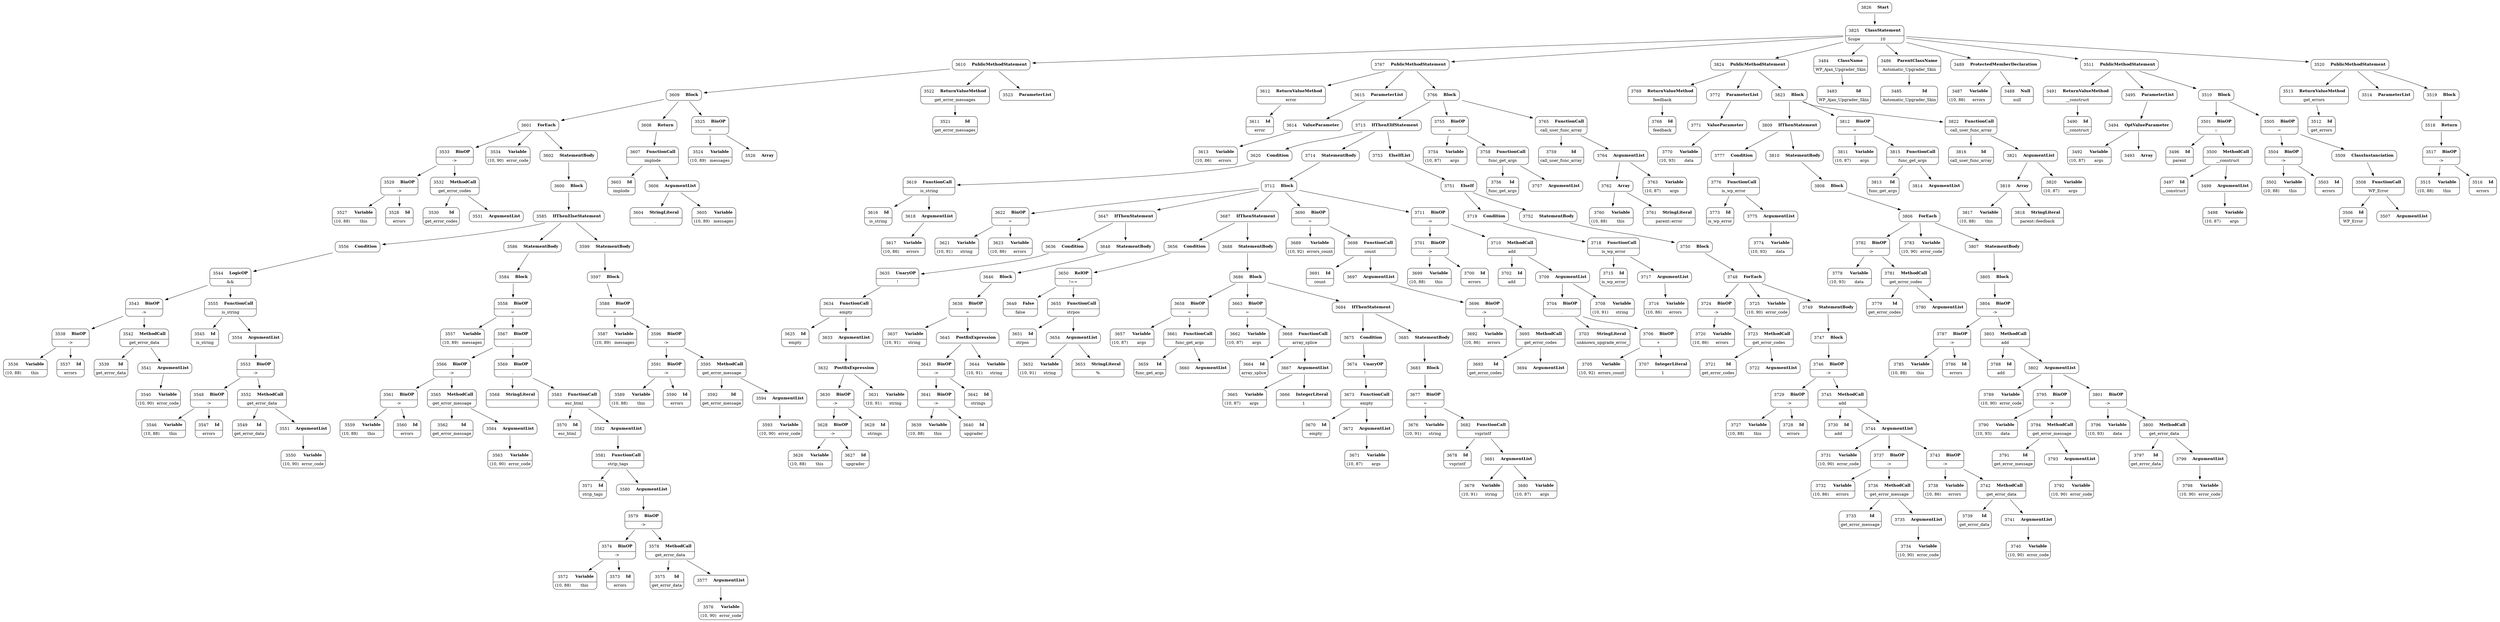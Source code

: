 digraph ast {
node [shape=none];
3584 [label=<<TABLE border='1' cellspacing='0' cellpadding='10' style='rounded' ><TR><TD border='0'>3584</TD><TD border='0'><B>Block</B></TD></TR></TABLE>>];
3584 -> 3558 [weight=2];
3585 [label=<<TABLE border='1' cellspacing='0' cellpadding='10' style='rounded' ><TR><TD border='0'>3585</TD><TD border='0'><B>IfThenElseStatement</B></TD></TR></TABLE>>];
3585 -> 3556 [weight=2];
3585 -> 3586 [weight=2];
3585 -> 3599 [weight=2];
3586 [label=<<TABLE border='1' cellspacing='0' cellpadding='10' style='rounded' ><TR><TD border='0'>3586</TD><TD border='0'><B>StatementBody</B></TD></TR></TABLE>>];
3586 -> 3584 [weight=2];
3587 [label=<<TABLE border='1' cellspacing='0' cellpadding='10' style='rounded' ><TR><TD border='0'>3587</TD><TD border='0'><B>Variable</B></TD></TR><HR/><TR><TD border='0' cellpadding='5'>(10, 89)</TD><TD border='0' cellpadding='5'>messages</TD></TR></TABLE>>];
3588 [label=<<TABLE border='1' cellspacing='0' cellpadding='10' style='rounded' ><TR><TD border='0'>3588</TD><TD border='0'><B>BinOP</B></TD></TR><HR/><TR><TD border='0' cellpadding='5' colspan='2'>=</TD></TR></TABLE>>];
3588 -> 3587 [weight=2];
3588 -> 3596 [weight=2];
3589 [label=<<TABLE border='1' cellspacing='0' cellpadding='10' style='rounded' ><TR><TD border='0'>3589</TD><TD border='0'><B>Variable</B></TD></TR><HR/><TR><TD border='0' cellpadding='5'>(10, 88)</TD><TD border='0' cellpadding='5'>this</TD></TR></TABLE>>];
3590 [label=<<TABLE border='1' cellspacing='0' cellpadding='10' style='rounded' ><TR><TD border='0'>3590</TD><TD border='0'><B>Id</B></TD></TR><HR/><TR><TD border='0' cellpadding='5' colspan='2'>errors</TD></TR></TABLE>>];
3591 [label=<<TABLE border='1' cellspacing='0' cellpadding='10' style='rounded' ><TR><TD border='0'>3591</TD><TD border='0'><B>BinOP</B></TD></TR><HR/><TR><TD border='0' cellpadding='5' colspan='2'>-&gt;</TD></TR></TABLE>>];
3591 -> 3589 [weight=2];
3591 -> 3590 [weight=2];
3592 [label=<<TABLE border='1' cellspacing='0' cellpadding='10' style='rounded' ><TR><TD border='0'>3592</TD><TD border='0'><B>Id</B></TD></TR><HR/><TR><TD border='0' cellpadding='5' colspan='2'>get_error_message</TD></TR></TABLE>>];
3593 [label=<<TABLE border='1' cellspacing='0' cellpadding='10' style='rounded' ><TR><TD border='0'>3593</TD><TD border='0'><B>Variable</B></TD></TR><HR/><TR><TD border='0' cellpadding='5'>(10, 90)</TD><TD border='0' cellpadding='5'>error_code</TD></TR></TABLE>>];
3594 [label=<<TABLE border='1' cellspacing='0' cellpadding='10' style='rounded' ><TR><TD border='0'>3594</TD><TD border='0'><B>ArgumentList</B></TD></TR></TABLE>>];
3594 -> 3593 [weight=2];
3595 [label=<<TABLE border='1' cellspacing='0' cellpadding='10' style='rounded' ><TR><TD border='0'>3595</TD><TD border='0'><B>MethodCall</B></TD></TR><HR/><TR><TD border='0' cellpadding='5' colspan='2'>get_error_message</TD></TR></TABLE>>];
3595 -> 3592 [weight=2];
3595 -> 3594 [weight=2];
3596 [label=<<TABLE border='1' cellspacing='0' cellpadding='10' style='rounded' ><TR><TD border='0'>3596</TD><TD border='0'><B>BinOP</B></TD></TR><HR/><TR><TD border='0' cellpadding='5' colspan='2'>-&gt;</TD></TR></TABLE>>];
3596 -> 3591 [weight=2];
3596 -> 3595 [weight=2];
3597 [label=<<TABLE border='1' cellspacing='0' cellpadding='10' style='rounded' ><TR><TD border='0'>3597</TD><TD border='0'><B>Block</B></TD></TR></TABLE>>];
3597 -> 3588 [weight=2];
3599 [label=<<TABLE border='1' cellspacing='0' cellpadding='10' style='rounded' ><TR><TD border='0'>3599</TD><TD border='0'><B>StatementBody</B></TD></TR></TABLE>>];
3599 -> 3597 [weight=2];
3600 [label=<<TABLE border='1' cellspacing='0' cellpadding='10' style='rounded' ><TR><TD border='0'>3600</TD><TD border='0'><B>Block</B></TD></TR></TABLE>>];
3600 -> 3585 [weight=2];
3601 [label=<<TABLE border='1' cellspacing='0' cellpadding='10' style='rounded' ><TR><TD border='0'>3601</TD><TD border='0'><B>ForEach</B></TD></TR></TABLE>>];
3601 -> 3533 [weight=2];
3601 -> 3534 [weight=2];
3601 -> 3602 [weight=2];
3602 [label=<<TABLE border='1' cellspacing='0' cellpadding='10' style='rounded' ><TR><TD border='0'>3602</TD><TD border='0'><B>StatementBody</B></TD></TR></TABLE>>];
3602 -> 3600 [weight=2];
3603 [label=<<TABLE border='1' cellspacing='0' cellpadding='10' style='rounded' ><TR><TD border='0'>3603</TD><TD border='0'><B>Id</B></TD></TR><HR/><TR><TD border='0' cellpadding='5' colspan='2'>implode</TD></TR></TABLE>>];
3604 [label=<<TABLE border='1' cellspacing='0' cellpadding='10' style='rounded' ><TR><TD border='0'>3604</TD><TD border='0'><B>StringLiteral</B></TD></TR><HR/><TR><TD border='0' cellpadding='5' colspan='2'>, </TD></TR></TABLE>>];
3605 [label=<<TABLE border='1' cellspacing='0' cellpadding='10' style='rounded' ><TR><TD border='0'>3605</TD><TD border='0'><B>Variable</B></TD></TR><HR/><TR><TD border='0' cellpadding='5'>(10, 89)</TD><TD border='0' cellpadding='5'>messages</TD></TR></TABLE>>];
3606 [label=<<TABLE border='1' cellspacing='0' cellpadding='10' style='rounded' ><TR><TD border='0'>3606</TD><TD border='0'><B>ArgumentList</B></TD></TR></TABLE>>];
3606 -> 3604 [weight=2];
3606 -> 3605 [weight=2];
3607 [label=<<TABLE border='1' cellspacing='0' cellpadding='10' style='rounded' ><TR><TD border='0'>3607</TD><TD border='0'><B>FunctionCall</B></TD></TR><HR/><TR><TD border='0' cellpadding='5' colspan='2'>implode</TD></TR></TABLE>>];
3607 -> 3603 [weight=2];
3607 -> 3606 [weight=2];
3608 [label=<<TABLE border='1' cellspacing='0' cellpadding='10' style='rounded' ><TR><TD border='0'>3608</TD><TD border='0'><B>Return</B></TD></TR></TABLE>>];
3608 -> 3607 [weight=2];
3609 [label=<<TABLE border='1' cellspacing='0' cellpadding='10' style='rounded' ><TR><TD border='0'>3609</TD><TD border='0'><B>Block</B></TD></TR></TABLE>>];
3609 -> 3525 [weight=2];
3609 -> 3601 [weight=2];
3609 -> 3608 [weight=2];
3610 [label=<<TABLE border='1' cellspacing='0' cellpadding='10' style='rounded' ><TR><TD border='0'>3610</TD><TD border='0'><B>PublicMethodStatement</B></TD></TR></TABLE>>];
3610 -> 3522 [weight=2];
3610 -> 3523 [weight=2];
3610 -> 3609 [weight=2];
3611 [label=<<TABLE border='1' cellspacing='0' cellpadding='10' style='rounded' ><TR><TD border='0'>3611</TD><TD border='0'><B>Id</B></TD></TR><HR/><TR><TD border='0' cellpadding='5' colspan='2'>error</TD></TR></TABLE>>];
3612 [label=<<TABLE border='1' cellspacing='0' cellpadding='10' style='rounded' ><TR><TD border='0'>3612</TD><TD border='0'><B>ReturnValueMethod</B></TD></TR><HR/><TR><TD border='0' cellpadding='5' colspan='2'>error</TD></TR></TABLE>>];
3612 -> 3611 [weight=2];
3613 [label=<<TABLE border='1' cellspacing='0' cellpadding='10' style='rounded' ><TR><TD border='0'>3613</TD><TD border='0'><B>Variable</B></TD></TR><HR/><TR><TD border='0' cellpadding='5'>(10, 86)</TD><TD border='0' cellpadding='5'>errors</TD></TR></TABLE>>];
3614 [label=<<TABLE border='1' cellspacing='0' cellpadding='10' style='rounded' ><TR><TD border='0'>3614</TD><TD border='0'><B>ValueParameter</B></TD></TR></TABLE>>];
3614 -> 3613 [weight=2];
3615 [label=<<TABLE border='1' cellspacing='0' cellpadding='10' style='rounded' ><TR><TD border='0'>3615</TD><TD border='0'><B>ParameterList</B></TD></TR></TABLE>>];
3615 -> 3614 [weight=2];
3616 [label=<<TABLE border='1' cellspacing='0' cellpadding='10' style='rounded' ><TR><TD border='0'>3616</TD><TD border='0'><B>Id</B></TD></TR><HR/><TR><TD border='0' cellpadding='5' colspan='2'>is_string</TD></TR></TABLE>>];
3617 [label=<<TABLE border='1' cellspacing='0' cellpadding='10' style='rounded' ><TR><TD border='0'>3617</TD><TD border='0'><B>Variable</B></TD></TR><HR/><TR><TD border='0' cellpadding='5'>(10, 86)</TD><TD border='0' cellpadding='5'>errors</TD></TR></TABLE>>];
3618 [label=<<TABLE border='1' cellspacing='0' cellpadding='10' style='rounded' ><TR><TD border='0'>3618</TD><TD border='0'><B>ArgumentList</B></TD></TR></TABLE>>];
3618 -> 3617 [weight=2];
3619 [label=<<TABLE border='1' cellspacing='0' cellpadding='10' style='rounded' ><TR><TD border='0'>3619</TD><TD border='0'><B>FunctionCall</B></TD></TR><HR/><TR><TD border='0' cellpadding='5' colspan='2'>is_string</TD></TR></TABLE>>];
3619 -> 3616 [weight=2];
3619 -> 3618 [weight=2];
3620 [label=<<TABLE border='1' cellspacing='0' cellpadding='10' style='rounded' ><TR><TD border='0'>3620</TD><TD border='0'><B>Condition</B></TD></TR></TABLE>>];
3620 -> 3619 [weight=2];
3621 [label=<<TABLE border='1' cellspacing='0' cellpadding='10' style='rounded' ><TR><TD border='0'>3621</TD><TD border='0'><B>Variable</B></TD></TR><HR/><TR><TD border='0' cellpadding='5'>(10, 91)</TD><TD border='0' cellpadding='5'>string</TD></TR></TABLE>>];
3622 [label=<<TABLE border='1' cellspacing='0' cellpadding='10' style='rounded' ><TR><TD border='0'>3622</TD><TD border='0'><B>BinOP</B></TD></TR><HR/><TR><TD border='0' cellpadding='5' colspan='2'>=</TD></TR></TABLE>>];
3622 -> 3621 [weight=2];
3622 -> 3623 [weight=2];
3623 [label=<<TABLE border='1' cellspacing='0' cellpadding='10' style='rounded' ><TR><TD border='0'>3623</TD><TD border='0'><B>Variable</B></TD></TR><HR/><TR><TD border='0' cellpadding='5'>(10, 86)</TD><TD border='0' cellpadding='5'>errors</TD></TR></TABLE>>];
3625 [label=<<TABLE border='1' cellspacing='0' cellpadding='10' style='rounded' ><TR><TD border='0'>3625</TD><TD border='0'><B>Id</B></TD></TR><HR/><TR><TD border='0' cellpadding='5' colspan='2'>empty</TD></TR></TABLE>>];
3626 [label=<<TABLE border='1' cellspacing='0' cellpadding='10' style='rounded' ><TR><TD border='0'>3626</TD><TD border='0'><B>Variable</B></TD></TR><HR/><TR><TD border='0' cellpadding='5'>(10, 88)</TD><TD border='0' cellpadding='5'>this</TD></TR></TABLE>>];
3627 [label=<<TABLE border='1' cellspacing='0' cellpadding='10' style='rounded' ><TR><TD border='0'>3627</TD><TD border='0'><B>Id</B></TD></TR><HR/><TR><TD border='0' cellpadding='5' colspan='2'>upgrader</TD></TR></TABLE>>];
3628 [label=<<TABLE border='1' cellspacing='0' cellpadding='10' style='rounded' ><TR><TD border='0'>3628</TD><TD border='0'><B>BinOP</B></TD></TR><HR/><TR><TD border='0' cellpadding='5' colspan='2'>-&gt;</TD></TR></TABLE>>];
3628 -> 3626 [weight=2];
3628 -> 3627 [weight=2];
3629 [label=<<TABLE border='1' cellspacing='0' cellpadding='10' style='rounded' ><TR><TD border='0'>3629</TD><TD border='0'><B>Id</B></TD></TR><HR/><TR><TD border='0' cellpadding='5' colspan='2'>strings</TD></TR></TABLE>>];
3630 [label=<<TABLE border='1' cellspacing='0' cellpadding='10' style='rounded' ><TR><TD border='0'>3630</TD><TD border='0'><B>BinOP</B></TD></TR><HR/><TR><TD border='0' cellpadding='5' colspan='2'>-&gt;</TD></TR></TABLE>>];
3630 -> 3628 [weight=2];
3630 -> 3629 [weight=2];
3631 [label=<<TABLE border='1' cellspacing='0' cellpadding='10' style='rounded' ><TR><TD border='0'>3631</TD><TD border='0'><B>Variable</B></TD></TR><HR/><TR><TD border='0' cellpadding='5'>(10, 91)</TD><TD border='0' cellpadding='5'>string</TD></TR></TABLE>>];
3632 [label=<<TABLE border='1' cellspacing='0' cellpadding='10' style='rounded' ><TR><TD border='0'>3632</TD><TD border='0'><B>PostfixExpression</B></TD></TR></TABLE>>];
3632 -> 3630 [weight=2];
3632 -> 3631 [weight=2];
3633 [label=<<TABLE border='1' cellspacing='0' cellpadding='10' style='rounded' ><TR><TD border='0'>3633</TD><TD border='0'><B>ArgumentList</B></TD></TR></TABLE>>];
3633 -> 3632 [weight=2];
3634 [label=<<TABLE border='1' cellspacing='0' cellpadding='10' style='rounded' ><TR><TD border='0'>3634</TD><TD border='0'><B>FunctionCall</B></TD></TR><HR/><TR><TD border='0' cellpadding='5' colspan='2'>empty</TD></TR></TABLE>>];
3634 -> 3625 [weight=2];
3634 -> 3633 [weight=2];
3635 [label=<<TABLE border='1' cellspacing='0' cellpadding='10' style='rounded' ><TR><TD border='0'>3635</TD><TD border='0'><B>UnaryOP</B></TD></TR><HR/><TR><TD border='0' cellpadding='5' colspan='2'>!</TD></TR></TABLE>>];
3635 -> 3634 [weight=2];
3636 [label=<<TABLE border='1' cellspacing='0' cellpadding='10' style='rounded' ><TR><TD border='0'>3636</TD><TD border='0'><B>Condition</B></TD></TR></TABLE>>];
3636 -> 3635 [weight=2];
3637 [label=<<TABLE border='1' cellspacing='0' cellpadding='10' style='rounded' ><TR><TD border='0'>3637</TD><TD border='0'><B>Variable</B></TD></TR><HR/><TR><TD border='0' cellpadding='5'>(10, 91)</TD><TD border='0' cellpadding='5'>string</TD></TR></TABLE>>];
3638 [label=<<TABLE border='1' cellspacing='0' cellpadding='10' style='rounded' ><TR><TD border='0'>3638</TD><TD border='0'><B>BinOP</B></TD></TR><HR/><TR><TD border='0' cellpadding='5' colspan='2'>=</TD></TR></TABLE>>];
3638 -> 3637 [weight=2];
3638 -> 3645 [weight=2];
3639 [label=<<TABLE border='1' cellspacing='0' cellpadding='10' style='rounded' ><TR><TD border='0'>3639</TD><TD border='0'><B>Variable</B></TD></TR><HR/><TR><TD border='0' cellpadding='5'>(10, 88)</TD><TD border='0' cellpadding='5'>this</TD></TR></TABLE>>];
3640 [label=<<TABLE border='1' cellspacing='0' cellpadding='10' style='rounded' ><TR><TD border='0'>3640</TD><TD border='0'><B>Id</B></TD></TR><HR/><TR><TD border='0' cellpadding='5' colspan='2'>upgrader</TD></TR></TABLE>>];
3641 [label=<<TABLE border='1' cellspacing='0' cellpadding='10' style='rounded' ><TR><TD border='0'>3641</TD><TD border='0'><B>BinOP</B></TD></TR><HR/><TR><TD border='0' cellpadding='5' colspan='2'>-&gt;</TD></TR></TABLE>>];
3641 -> 3639 [weight=2];
3641 -> 3640 [weight=2];
3642 [label=<<TABLE border='1' cellspacing='0' cellpadding='10' style='rounded' ><TR><TD border='0'>3642</TD><TD border='0'><B>Id</B></TD></TR><HR/><TR><TD border='0' cellpadding='5' colspan='2'>strings</TD></TR></TABLE>>];
3643 [label=<<TABLE border='1' cellspacing='0' cellpadding='10' style='rounded' ><TR><TD border='0'>3643</TD><TD border='0'><B>BinOP</B></TD></TR><HR/><TR><TD border='0' cellpadding='5' colspan='2'>-&gt;</TD></TR></TABLE>>];
3643 -> 3641 [weight=2];
3643 -> 3642 [weight=2];
3644 [label=<<TABLE border='1' cellspacing='0' cellpadding='10' style='rounded' ><TR><TD border='0'>3644</TD><TD border='0'><B>Variable</B></TD></TR><HR/><TR><TD border='0' cellpadding='5'>(10, 91)</TD><TD border='0' cellpadding='5'>string</TD></TR></TABLE>>];
3645 [label=<<TABLE border='1' cellspacing='0' cellpadding='10' style='rounded' ><TR><TD border='0'>3645</TD><TD border='0'><B>PostfixExpression</B></TD></TR></TABLE>>];
3645 -> 3643 [weight=2];
3645 -> 3644 [weight=2];
3646 [label=<<TABLE border='1' cellspacing='0' cellpadding='10' style='rounded' ><TR><TD border='0'>3646</TD><TD border='0'><B>Block</B></TD></TR></TABLE>>];
3646 -> 3638 [weight=2];
3647 [label=<<TABLE border='1' cellspacing='0' cellpadding='10' style='rounded' ><TR><TD border='0'>3647</TD><TD border='0'><B>IfThenStatement</B></TD></TR></TABLE>>];
3647 -> 3636 [weight=2];
3647 -> 3648 [weight=2];
3648 [label=<<TABLE border='1' cellspacing='0' cellpadding='10' style='rounded' ><TR><TD border='0'>3648</TD><TD border='0'><B>StatementBody</B></TD></TR></TABLE>>];
3648 -> 3646 [weight=2];
3649 [label=<<TABLE border='1' cellspacing='0' cellpadding='10' style='rounded' ><TR><TD border='0'>3649</TD><TD border='0'><B>False</B></TD></TR><HR/><TR><TD border='0' cellpadding='5' colspan='2'>false</TD></TR></TABLE>>];
3650 [label=<<TABLE border='1' cellspacing='0' cellpadding='10' style='rounded' ><TR><TD border='0'>3650</TD><TD border='0'><B>RelOP</B></TD></TR><HR/><TR><TD border='0' cellpadding='5' colspan='2'>!==</TD></TR></TABLE>>];
3650 -> 3649 [weight=2];
3650 -> 3655 [weight=2];
3651 [label=<<TABLE border='1' cellspacing='0' cellpadding='10' style='rounded' ><TR><TD border='0'>3651</TD><TD border='0'><B>Id</B></TD></TR><HR/><TR><TD border='0' cellpadding='5' colspan='2'>strpos</TD></TR></TABLE>>];
3652 [label=<<TABLE border='1' cellspacing='0' cellpadding='10' style='rounded' ><TR><TD border='0'>3652</TD><TD border='0'><B>Variable</B></TD></TR><HR/><TR><TD border='0' cellpadding='5'>(10, 91)</TD><TD border='0' cellpadding='5'>string</TD></TR></TABLE>>];
3653 [label=<<TABLE border='1' cellspacing='0' cellpadding='10' style='rounded' ><TR><TD border='0'>3653</TD><TD border='0'><B>StringLiteral</B></TD></TR><HR/><TR><TD border='0' cellpadding='5' colspan='2'>%</TD></TR></TABLE>>];
3654 [label=<<TABLE border='1' cellspacing='0' cellpadding='10' style='rounded' ><TR><TD border='0'>3654</TD><TD border='0'><B>ArgumentList</B></TD></TR></TABLE>>];
3654 -> 3652 [weight=2];
3654 -> 3653 [weight=2];
3655 [label=<<TABLE border='1' cellspacing='0' cellpadding='10' style='rounded' ><TR><TD border='0'>3655</TD><TD border='0'><B>FunctionCall</B></TD></TR><HR/><TR><TD border='0' cellpadding='5' colspan='2'>strpos</TD></TR></TABLE>>];
3655 -> 3651 [weight=2];
3655 -> 3654 [weight=2];
3656 [label=<<TABLE border='1' cellspacing='0' cellpadding='10' style='rounded' ><TR><TD border='0'>3656</TD><TD border='0'><B>Condition</B></TD></TR></TABLE>>];
3656 -> 3650 [weight=2];
3657 [label=<<TABLE border='1' cellspacing='0' cellpadding='10' style='rounded' ><TR><TD border='0'>3657</TD><TD border='0'><B>Variable</B></TD></TR><HR/><TR><TD border='0' cellpadding='5'>(10, 87)</TD><TD border='0' cellpadding='5'>args</TD></TR></TABLE>>];
3658 [label=<<TABLE border='1' cellspacing='0' cellpadding='10' style='rounded' ><TR><TD border='0'>3658</TD><TD border='0'><B>BinOP</B></TD></TR><HR/><TR><TD border='0' cellpadding='5' colspan='2'>=</TD></TR></TABLE>>];
3658 -> 3657 [weight=2];
3658 -> 3661 [weight=2];
3659 [label=<<TABLE border='1' cellspacing='0' cellpadding='10' style='rounded' ><TR><TD border='0'>3659</TD><TD border='0'><B>Id</B></TD></TR><HR/><TR><TD border='0' cellpadding='5' colspan='2'>func_get_args</TD></TR></TABLE>>];
3660 [label=<<TABLE border='1' cellspacing='0' cellpadding='10' style='rounded' ><TR><TD border='0'>3660</TD><TD border='0'><B>ArgumentList</B></TD></TR></TABLE>>];
3661 [label=<<TABLE border='1' cellspacing='0' cellpadding='10' style='rounded' ><TR><TD border='0'>3661</TD><TD border='0'><B>FunctionCall</B></TD></TR><HR/><TR><TD border='0' cellpadding='5' colspan='2'>func_get_args</TD></TR></TABLE>>];
3661 -> 3659 [weight=2];
3661 -> 3660 [weight=2];
3662 [label=<<TABLE border='1' cellspacing='0' cellpadding='10' style='rounded' ><TR><TD border='0'>3662</TD><TD border='0'><B>Variable</B></TD></TR><HR/><TR><TD border='0' cellpadding='5'>(10, 87)</TD><TD border='0' cellpadding='5'>args</TD></TR></TABLE>>];
3663 [label=<<TABLE border='1' cellspacing='0' cellpadding='10' style='rounded' ><TR><TD border='0'>3663</TD><TD border='0'><B>BinOP</B></TD></TR><HR/><TR><TD border='0' cellpadding='5' colspan='2'>=</TD></TR></TABLE>>];
3663 -> 3662 [weight=2];
3663 -> 3668 [weight=2];
3664 [label=<<TABLE border='1' cellspacing='0' cellpadding='10' style='rounded' ><TR><TD border='0'>3664</TD><TD border='0'><B>Id</B></TD></TR><HR/><TR><TD border='0' cellpadding='5' colspan='2'>array_splice</TD></TR></TABLE>>];
3665 [label=<<TABLE border='1' cellspacing='0' cellpadding='10' style='rounded' ><TR><TD border='0'>3665</TD><TD border='0'><B>Variable</B></TD></TR><HR/><TR><TD border='0' cellpadding='5'>(10, 87)</TD><TD border='0' cellpadding='5'>args</TD></TR></TABLE>>];
3666 [label=<<TABLE border='1' cellspacing='0' cellpadding='10' style='rounded' ><TR><TD border='0'>3666</TD><TD border='0'><B>IntegerLiteral</B></TD></TR><HR/><TR><TD border='0' cellpadding='5' colspan='2'>1</TD></TR></TABLE>>];
3667 [label=<<TABLE border='1' cellspacing='0' cellpadding='10' style='rounded' ><TR><TD border='0'>3667</TD><TD border='0'><B>ArgumentList</B></TD></TR></TABLE>>];
3667 -> 3665 [weight=2];
3667 -> 3666 [weight=2];
3668 [label=<<TABLE border='1' cellspacing='0' cellpadding='10' style='rounded' ><TR><TD border='0'>3668</TD><TD border='0'><B>FunctionCall</B></TD></TR><HR/><TR><TD border='0' cellpadding='5' colspan='2'>array_splice</TD></TR></TABLE>>];
3668 -> 3664 [weight=2];
3668 -> 3667 [weight=2];
3670 [label=<<TABLE border='1' cellspacing='0' cellpadding='10' style='rounded' ><TR><TD border='0'>3670</TD><TD border='0'><B>Id</B></TD></TR><HR/><TR><TD border='0' cellpadding='5' colspan='2'>empty</TD></TR></TABLE>>];
3671 [label=<<TABLE border='1' cellspacing='0' cellpadding='10' style='rounded' ><TR><TD border='0'>3671</TD><TD border='0'><B>Variable</B></TD></TR><HR/><TR><TD border='0' cellpadding='5'>(10, 87)</TD><TD border='0' cellpadding='5'>args</TD></TR></TABLE>>];
3672 [label=<<TABLE border='1' cellspacing='0' cellpadding='10' style='rounded' ><TR><TD border='0'>3672</TD><TD border='0'><B>ArgumentList</B></TD></TR></TABLE>>];
3672 -> 3671 [weight=2];
3673 [label=<<TABLE border='1' cellspacing='0' cellpadding='10' style='rounded' ><TR><TD border='0'>3673</TD><TD border='0'><B>FunctionCall</B></TD></TR><HR/><TR><TD border='0' cellpadding='5' colspan='2'>empty</TD></TR></TABLE>>];
3673 -> 3670 [weight=2];
3673 -> 3672 [weight=2];
3674 [label=<<TABLE border='1' cellspacing='0' cellpadding='10' style='rounded' ><TR><TD border='0'>3674</TD><TD border='0'><B>UnaryOP</B></TD></TR><HR/><TR><TD border='0' cellpadding='5' colspan='2'>!</TD></TR></TABLE>>];
3674 -> 3673 [weight=2];
3675 [label=<<TABLE border='1' cellspacing='0' cellpadding='10' style='rounded' ><TR><TD border='0'>3675</TD><TD border='0'><B>Condition</B></TD></TR></TABLE>>];
3675 -> 3674 [weight=2];
3676 [label=<<TABLE border='1' cellspacing='0' cellpadding='10' style='rounded' ><TR><TD border='0'>3676</TD><TD border='0'><B>Variable</B></TD></TR><HR/><TR><TD border='0' cellpadding='5'>(10, 91)</TD><TD border='0' cellpadding='5'>string</TD></TR></TABLE>>];
3677 [label=<<TABLE border='1' cellspacing='0' cellpadding='10' style='rounded' ><TR><TD border='0'>3677</TD><TD border='0'><B>BinOP</B></TD></TR><HR/><TR><TD border='0' cellpadding='5' colspan='2'>=</TD></TR></TABLE>>];
3677 -> 3676 [weight=2];
3677 -> 3682 [weight=2];
3678 [label=<<TABLE border='1' cellspacing='0' cellpadding='10' style='rounded' ><TR><TD border='0'>3678</TD><TD border='0'><B>Id</B></TD></TR><HR/><TR><TD border='0' cellpadding='5' colspan='2'>vsprintf</TD></TR></TABLE>>];
3679 [label=<<TABLE border='1' cellspacing='0' cellpadding='10' style='rounded' ><TR><TD border='0'>3679</TD><TD border='0'><B>Variable</B></TD></TR><HR/><TR><TD border='0' cellpadding='5'>(10, 91)</TD><TD border='0' cellpadding='5'>string</TD></TR></TABLE>>];
3680 [label=<<TABLE border='1' cellspacing='0' cellpadding='10' style='rounded' ><TR><TD border='0'>3680</TD><TD border='0'><B>Variable</B></TD></TR><HR/><TR><TD border='0' cellpadding='5'>(10, 87)</TD><TD border='0' cellpadding='5'>args</TD></TR></TABLE>>];
3681 [label=<<TABLE border='1' cellspacing='0' cellpadding='10' style='rounded' ><TR><TD border='0'>3681</TD><TD border='0'><B>ArgumentList</B></TD></TR></TABLE>>];
3681 -> 3679 [weight=2];
3681 -> 3680 [weight=2];
3682 [label=<<TABLE border='1' cellspacing='0' cellpadding='10' style='rounded' ><TR><TD border='0'>3682</TD><TD border='0'><B>FunctionCall</B></TD></TR><HR/><TR><TD border='0' cellpadding='5' colspan='2'>vsprintf</TD></TR></TABLE>>];
3682 -> 3678 [weight=2];
3682 -> 3681 [weight=2];
3683 [label=<<TABLE border='1' cellspacing='0' cellpadding='10' style='rounded' ><TR><TD border='0'>3683</TD><TD border='0'><B>Block</B></TD></TR></TABLE>>];
3683 -> 3677 [weight=2];
3684 [label=<<TABLE border='1' cellspacing='0' cellpadding='10' style='rounded' ><TR><TD border='0'>3684</TD><TD border='0'><B>IfThenStatement</B></TD></TR></TABLE>>];
3684 -> 3675 [weight=2];
3684 -> 3685 [weight=2];
3685 [label=<<TABLE border='1' cellspacing='0' cellpadding='10' style='rounded' ><TR><TD border='0'>3685</TD><TD border='0'><B>StatementBody</B></TD></TR></TABLE>>];
3685 -> 3683 [weight=2];
3686 [label=<<TABLE border='1' cellspacing='0' cellpadding='10' style='rounded' ><TR><TD border='0'>3686</TD><TD border='0'><B>Block</B></TD></TR></TABLE>>];
3686 -> 3658 [weight=2];
3686 -> 3663 [weight=2];
3686 -> 3684 [weight=2];
3687 [label=<<TABLE border='1' cellspacing='0' cellpadding='10' style='rounded' ><TR><TD border='0'>3687</TD><TD border='0'><B>IfThenStatement</B></TD></TR></TABLE>>];
3687 -> 3656 [weight=2];
3687 -> 3688 [weight=2];
3688 [label=<<TABLE border='1' cellspacing='0' cellpadding='10' style='rounded' ><TR><TD border='0'>3688</TD><TD border='0'><B>StatementBody</B></TD></TR></TABLE>>];
3688 -> 3686 [weight=2];
3689 [label=<<TABLE border='1' cellspacing='0' cellpadding='10' style='rounded' ><TR><TD border='0'>3689</TD><TD border='0'><B>Variable</B></TD></TR><HR/><TR><TD border='0' cellpadding='5'>(10, 92)</TD><TD border='0' cellpadding='5'>errors_count</TD></TR></TABLE>>];
3690 [label=<<TABLE border='1' cellspacing='0' cellpadding='10' style='rounded' ><TR><TD border='0'>3690</TD><TD border='0'><B>BinOP</B></TD></TR><HR/><TR><TD border='0' cellpadding='5' colspan='2'>=</TD></TR></TABLE>>];
3690 -> 3689 [weight=2];
3690 -> 3698 [weight=2];
3691 [label=<<TABLE border='1' cellspacing='0' cellpadding='10' style='rounded' ><TR><TD border='0'>3691</TD><TD border='0'><B>Id</B></TD></TR><HR/><TR><TD border='0' cellpadding='5' colspan='2'>count</TD></TR></TABLE>>];
3692 [label=<<TABLE border='1' cellspacing='0' cellpadding='10' style='rounded' ><TR><TD border='0'>3692</TD><TD border='0'><B>Variable</B></TD></TR><HR/><TR><TD border='0' cellpadding='5'>(10, 86)</TD><TD border='0' cellpadding='5'>errors</TD></TR></TABLE>>];
3693 [label=<<TABLE border='1' cellspacing='0' cellpadding='10' style='rounded' ><TR><TD border='0'>3693</TD><TD border='0'><B>Id</B></TD></TR><HR/><TR><TD border='0' cellpadding='5' colspan='2'>get_error_codes</TD></TR></TABLE>>];
3694 [label=<<TABLE border='1' cellspacing='0' cellpadding='10' style='rounded' ><TR><TD border='0'>3694</TD><TD border='0'><B>ArgumentList</B></TD></TR></TABLE>>];
3695 [label=<<TABLE border='1' cellspacing='0' cellpadding='10' style='rounded' ><TR><TD border='0'>3695</TD><TD border='0'><B>MethodCall</B></TD></TR><HR/><TR><TD border='0' cellpadding='5' colspan='2'>get_error_codes</TD></TR></TABLE>>];
3695 -> 3693 [weight=2];
3695 -> 3694 [weight=2];
3696 [label=<<TABLE border='1' cellspacing='0' cellpadding='10' style='rounded' ><TR><TD border='0'>3696</TD><TD border='0'><B>BinOP</B></TD></TR><HR/><TR><TD border='0' cellpadding='5' colspan='2'>-&gt;</TD></TR></TABLE>>];
3696 -> 3692 [weight=2];
3696 -> 3695 [weight=2];
3697 [label=<<TABLE border='1' cellspacing='0' cellpadding='10' style='rounded' ><TR><TD border='0'>3697</TD><TD border='0'><B>ArgumentList</B></TD></TR></TABLE>>];
3697 -> 3696 [weight=2];
3698 [label=<<TABLE border='1' cellspacing='0' cellpadding='10' style='rounded' ><TR><TD border='0'>3698</TD><TD border='0'><B>FunctionCall</B></TD></TR><HR/><TR><TD border='0' cellpadding='5' colspan='2'>count</TD></TR></TABLE>>];
3698 -> 3691 [weight=2];
3698 -> 3697 [weight=2];
3699 [label=<<TABLE border='1' cellspacing='0' cellpadding='10' style='rounded' ><TR><TD border='0'>3699</TD><TD border='0'><B>Variable</B></TD></TR><HR/><TR><TD border='0' cellpadding='5'>(10, 88)</TD><TD border='0' cellpadding='5'>this</TD></TR></TABLE>>];
3700 [label=<<TABLE border='1' cellspacing='0' cellpadding='10' style='rounded' ><TR><TD border='0'>3700</TD><TD border='0'><B>Id</B></TD></TR><HR/><TR><TD border='0' cellpadding='5' colspan='2'>errors</TD></TR></TABLE>>];
3701 [label=<<TABLE border='1' cellspacing='0' cellpadding='10' style='rounded' ><TR><TD border='0'>3701</TD><TD border='0'><B>BinOP</B></TD></TR><HR/><TR><TD border='0' cellpadding='5' colspan='2'>-&gt;</TD></TR></TABLE>>];
3701 -> 3699 [weight=2];
3701 -> 3700 [weight=2];
3702 [label=<<TABLE border='1' cellspacing='0' cellpadding='10' style='rounded' ><TR><TD border='0'>3702</TD><TD border='0'><B>Id</B></TD></TR><HR/><TR><TD border='0' cellpadding='5' colspan='2'>add</TD></TR></TABLE>>];
3703 [label=<<TABLE border='1' cellspacing='0' cellpadding='10' style='rounded' ><TR><TD border='0'>3703</TD><TD border='0'><B>StringLiteral</B></TD></TR><HR/><TR><TD border='0' cellpadding='5' colspan='2'>unknown_upgrade_error_</TD></TR></TABLE>>];
3704 [label=<<TABLE border='1' cellspacing='0' cellpadding='10' style='rounded' ><TR><TD border='0'>3704</TD><TD border='0'><B>BinOP</B></TD></TR><HR/><TR><TD border='0' cellpadding='5' colspan='2'>.</TD></TR></TABLE>>];
3704 -> 3703 [weight=2];
3704 -> 3706 [weight=2];
3705 [label=<<TABLE border='1' cellspacing='0' cellpadding='10' style='rounded' ><TR><TD border='0'>3705</TD><TD border='0'><B>Variable</B></TD></TR><HR/><TR><TD border='0' cellpadding='5'>(10, 92)</TD><TD border='0' cellpadding='5'>errors_count</TD></TR></TABLE>>];
3706 [label=<<TABLE border='1' cellspacing='0' cellpadding='10' style='rounded' ><TR><TD border='0'>3706</TD><TD border='0'><B>BinOP</B></TD></TR><HR/><TR><TD border='0' cellpadding='5' colspan='2'>+</TD></TR></TABLE>>];
3706 -> 3705 [weight=2];
3706 -> 3707 [weight=2];
3707 [label=<<TABLE border='1' cellspacing='0' cellpadding='10' style='rounded' ><TR><TD border='0'>3707</TD><TD border='0'><B>IntegerLiteral</B></TD></TR><HR/><TR><TD border='0' cellpadding='5' colspan='2'>1</TD></TR></TABLE>>];
3708 [label=<<TABLE border='1' cellspacing='0' cellpadding='10' style='rounded' ><TR><TD border='0'>3708</TD><TD border='0'><B>Variable</B></TD></TR><HR/><TR><TD border='0' cellpadding='5'>(10, 91)</TD><TD border='0' cellpadding='5'>string</TD></TR></TABLE>>];
3709 [label=<<TABLE border='1' cellspacing='0' cellpadding='10' style='rounded' ><TR><TD border='0'>3709</TD><TD border='0'><B>ArgumentList</B></TD></TR></TABLE>>];
3709 -> 3704 [weight=2];
3709 -> 3708 [weight=2];
3710 [label=<<TABLE border='1' cellspacing='0' cellpadding='10' style='rounded' ><TR><TD border='0'>3710</TD><TD border='0'><B>MethodCall</B></TD></TR><HR/><TR><TD border='0' cellpadding='5' colspan='2'>add</TD></TR></TABLE>>];
3710 -> 3702 [weight=2];
3710 -> 3709 [weight=2];
3711 [label=<<TABLE border='1' cellspacing='0' cellpadding='10' style='rounded' ><TR><TD border='0'>3711</TD><TD border='0'><B>BinOP</B></TD></TR><HR/><TR><TD border='0' cellpadding='5' colspan='2'>-&gt;</TD></TR></TABLE>>];
3711 -> 3701 [weight=2];
3711 -> 3710 [weight=2];
3712 [label=<<TABLE border='1' cellspacing='0' cellpadding='10' style='rounded' ><TR><TD border='0'>3712</TD><TD border='0'><B>Block</B></TD></TR></TABLE>>];
3712 -> 3622 [weight=2];
3712 -> 3647 [weight=2];
3712 -> 3687 [weight=2];
3712 -> 3690 [weight=2];
3712 -> 3711 [weight=2];
3713 [label=<<TABLE border='1' cellspacing='0' cellpadding='10' style='rounded' ><TR><TD border='0'>3713</TD><TD border='0'><B>IfThenElifStatement</B></TD></TR></TABLE>>];
3713 -> 3620 [weight=2];
3713 -> 3714 [weight=2];
3713 -> 3753 [weight=2];
3714 [label=<<TABLE border='1' cellspacing='0' cellpadding='10' style='rounded' ><TR><TD border='0'>3714</TD><TD border='0'><B>StatementBody</B></TD></TR></TABLE>>];
3714 -> 3712 [weight=2];
3715 [label=<<TABLE border='1' cellspacing='0' cellpadding='10' style='rounded' ><TR><TD border='0'>3715</TD><TD border='0'><B>Id</B></TD></TR><HR/><TR><TD border='0' cellpadding='5' colspan='2'>is_wp_error</TD></TR></TABLE>>];
3716 [label=<<TABLE border='1' cellspacing='0' cellpadding='10' style='rounded' ><TR><TD border='0'>3716</TD><TD border='0'><B>Variable</B></TD></TR><HR/><TR><TD border='0' cellpadding='5'>(10, 86)</TD><TD border='0' cellpadding='5'>errors</TD></TR></TABLE>>];
3717 [label=<<TABLE border='1' cellspacing='0' cellpadding='10' style='rounded' ><TR><TD border='0'>3717</TD><TD border='0'><B>ArgumentList</B></TD></TR></TABLE>>];
3717 -> 3716 [weight=2];
3718 [label=<<TABLE border='1' cellspacing='0' cellpadding='10' style='rounded' ><TR><TD border='0'>3718</TD><TD border='0'><B>FunctionCall</B></TD></TR><HR/><TR><TD border='0' cellpadding='5' colspan='2'>is_wp_error</TD></TR></TABLE>>];
3718 -> 3715 [weight=2];
3718 -> 3717 [weight=2];
3719 [label=<<TABLE border='1' cellspacing='0' cellpadding='10' style='rounded' ><TR><TD border='0'>3719</TD><TD border='0'><B>Condition</B></TD></TR></TABLE>>];
3719 -> 3718 [weight=2];
3720 [label=<<TABLE border='1' cellspacing='0' cellpadding='10' style='rounded' ><TR><TD border='0'>3720</TD><TD border='0'><B>Variable</B></TD></TR><HR/><TR><TD border='0' cellpadding='5'>(10, 86)</TD><TD border='0' cellpadding='5'>errors</TD></TR></TABLE>>];
3721 [label=<<TABLE border='1' cellspacing='0' cellpadding='10' style='rounded' ><TR><TD border='0'>3721</TD><TD border='0'><B>Id</B></TD></TR><HR/><TR><TD border='0' cellpadding='5' colspan='2'>get_error_codes</TD></TR></TABLE>>];
3722 [label=<<TABLE border='1' cellspacing='0' cellpadding='10' style='rounded' ><TR><TD border='0'>3722</TD><TD border='0'><B>ArgumentList</B></TD></TR></TABLE>>];
3723 [label=<<TABLE border='1' cellspacing='0' cellpadding='10' style='rounded' ><TR><TD border='0'>3723</TD><TD border='0'><B>MethodCall</B></TD></TR><HR/><TR><TD border='0' cellpadding='5' colspan='2'>get_error_codes</TD></TR></TABLE>>];
3723 -> 3721 [weight=2];
3723 -> 3722 [weight=2];
3724 [label=<<TABLE border='1' cellspacing='0' cellpadding='10' style='rounded' ><TR><TD border='0'>3724</TD><TD border='0'><B>BinOP</B></TD></TR><HR/><TR><TD border='0' cellpadding='5' colspan='2'>-&gt;</TD></TR></TABLE>>];
3724 -> 3720 [weight=2];
3724 -> 3723 [weight=2];
3725 [label=<<TABLE border='1' cellspacing='0' cellpadding='10' style='rounded' ><TR><TD border='0'>3725</TD><TD border='0'><B>Variable</B></TD></TR><HR/><TR><TD border='0' cellpadding='5'>(10, 90)</TD><TD border='0' cellpadding='5'>error_code</TD></TR></TABLE>>];
3727 [label=<<TABLE border='1' cellspacing='0' cellpadding='10' style='rounded' ><TR><TD border='0'>3727</TD><TD border='0'><B>Variable</B></TD></TR><HR/><TR><TD border='0' cellpadding='5'>(10, 88)</TD><TD border='0' cellpadding='5'>this</TD></TR></TABLE>>];
3728 [label=<<TABLE border='1' cellspacing='0' cellpadding='10' style='rounded' ><TR><TD border='0'>3728</TD><TD border='0'><B>Id</B></TD></TR><HR/><TR><TD border='0' cellpadding='5' colspan='2'>errors</TD></TR></TABLE>>];
3729 [label=<<TABLE border='1' cellspacing='0' cellpadding='10' style='rounded' ><TR><TD border='0'>3729</TD><TD border='0'><B>BinOP</B></TD></TR><HR/><TR><TD border='0' cellpadding='5' colspan='2'>-&gt;</TD></TR></TABLE>>];
3729 -> 3727 [weight=2];
3729 -> 3728 [weight=2];
3730 [label=<<TABLE border='1' cellspacing='0' cellpadding='10' style='rounded' ><TR><TD border='0'>3730</TD><TD border='0'><B>Id</B></TD></TR><HR/><TR><TD border='0' cellpadding='5' colspan='2'>add</TD></TR></TABLE>>];
3731 [label=<<TABLE border='1' cellspacing='0' cellpadding='10' style='rounded' ><TR><TD border='0'>3731</TD><TD border='0'><B>Variable</B></TD></TR><HR/><TR><TD border='0' cellpadding='5'>(10, 90)</TD><TD border='0' cellpadding='5'>error_code</TD></TR></TABLE>>];
3732 [label=<<TABLE border='1' cellspacing='0' cellpadding='10' style='rounded' ><TR><TD border='0'>3732</TD><TD border='0'><B>Variable</B></TD></TR><HR/><TR><TD border='0' cellpadding='5'>(10, 86)</TD><TD border='0' cellpadding='5'>errors</TD></TR></TABLE>>];
3733 [label=<<TABLE border='1' cellspacing='0' cellpadding='10' style='rounded' ><TR><TD border='0'>3733</TD><TD border='0'><B>Id</B></TD></TR><HR/><TR><TD border='0' cellpadding='5' colspan='2'>get_error_message</TD></TR></TABLE>>];
3734 [label=<<TABLE border='1' cellspacing='0' cellpadding='10' style='rounded' ><TR><TD border='0'>3734</TD><TD border='0'><B>Variable</B></TD></TR><HR/><TR><TD border='0' cellpadding='5'>(10, 90)</TD><TD border='0' cellpadding='5'>error_code</TD></TR></TABLE>>];
3735 [label=<<TABLE border='1' cellspacing='0' cellpadding='10' style='rounded' ><TR><TD border='0'>3735</TD><TD border='0'><B>ArgumentList</B></TD></TR></TABLE>>];
3735 -> 3734 [weight=2];
3736 [label=<<TABLE border='1' cellspacing='0' cellpadding='10' style='rounded' ><TR><TD border='0'>3736</TD><TD border='0'><B>MethodCall</B></TD></TR><HR/><TR><TD border='0' cellpadding='5' colspan='2'>get_error_message</TD></TR></TABLE>>];
3736 -> 3733 [weight=2];
3736 -> 3735 [weight=2];
3737 [label=<<TABLE border='1' cellspacing='0' cellpadding='10' style='rounded' ><TR><TD border='0'>3737</TD><TD border='0'><B>BinOP</B></TD></TR><HR/><TR><TD border='0' cellpadding='5' colspan='2'>-&gt;</TD></TR></TABLE>>];
3737 -> 3732 [weight=2];
3737 -> 3736 [weight=2];
3738 [label=<<TABLE border='1' cellspacing='0' cellpadding='10' style='rounded' ><TR><TD border='0'>3738</TD><TD border='0'><B>Variable</B></TD></TR><HR/><TR><TD border='0' cellpadding='5'>(10, 86)</TD><TD border='0' cellpadding='5'>errors</TD></TR></TABLE>>];
3739 [label=<<TABLE border='1' cellspacing='0' cellpadding='10' style='rounded' ><TR><TD border='0'>3739</TD><TD border='0'><B>Id</B></TD></TR><HR/><TR><TD border='0' cellpadding='5' colspan='2'>get_error_data</TD></TR></TABLE>>];
3740 [label=<<TABLE border='1' cellspacing='0' cellpadding='10' style='rounded' ><TR><TD border='0'>3740</TD><TD border='0'><B>Variable</B></TD></TR><HR/><TR><TD border='0' cellpadding='5'>(10, 90)</TD><TD border='0' cellpadding='5'>error_code</TD></TR></TABLE>>];
3741 [label=<<TABLE border='1' cellspacing='0' cellpadding='10' style='rounded' ><TR><TD border='0'>3741</TD><TD border='0'><B>ArgumentList</B></TD></TR></TABLE>>];
3741 -> 3740 [weight=2];
3742 [label=<<TABLE border='1' cellspacing='0' cellpadding='10' style='rounded' ><TR><TD border='0'>3742</TD><TD border='0'><B>MethodCall</B></TD></TR><HR/><TR><TD border='0' cellpadding='5' colspan='2'>get_error_data</TD></TR></TABLE>>];
3742 -> 3739 [weight=2];
3742 -> 3741 [weight=2];
3743 [label=<<TABLE border='1' cellspacing='0' cellpadding='10' style='rounded' ><TR><TD border='0'>3743</TD><TD border='0'><B>BinOP</B></TD></TR><HR/><TR><TD border='0' cellpadding='5' colspan='2'>-&gt;</TD></TR></TABLE>>];
3743 -> 3738 [weight=2];
3743 -> 3742 [weight=2];
3744 [label=<<TABLE border='1' cellspacing='0' cellpadding='10' style='rounded' ><TR><TD border='0'>3744</TD><TD border='0'><B>ArgumentList</B></TD></TR></TABLE>>];
3744 -> 3731 [weight=2];
3744 -> 3737 [weight=2];
3744 -> 3743 [weight=2];
3745 [label=<<TABLE border='1' cellspacing='0' cellpadding='10' style='rounded' ><TR><TD border='0'>3745</TD><TD border='0'><B>MethodCall</B></TD></TR><HR/><TR><TD border='0' cellpadding='5' colspan='2'>add</TD></TR></TABLE>>];
3745 -> 3730 [weight=2];
3745 -> 3744 [weight=2];
3746 [label=<<TABLE border='1' cellspacing='0' cellpadding='10' style='rounded' ><TR><TD border='0'>3746</TD><TD border='0'><B>BinOP</B></TD></TR><HR/><TR><TD border='0' cellpadding='5' colspan='2'>-&gt;</TD></TR></TABLE>>];
3746 -> 3729 [weight=2];
3746 -> 3745 [weight=2];
3747 [label=<<TABLE border='1' cellspacing='0' cellpadding='10' style='rounded' ><TR><TD border='0'>3747</TD><TD border='0'><B>Block</B></TD></TR></TABLE>>];
3747 -> 3746 [weight=2];
3748 [label=<<TABLE border='1' cellspacing='0' cellpadding='10' style='rounded' ><TR><TD border='0'>3748</TD><TD border='0'><B>ForEach</B></TD></TR></TABLE>>];
3748 -> 3724 [weight=2];
3748 -> 3725 [weight=2];
3748 -> 3749 [weight=2];
3749 [label=<<TABLE border='1' cellspacing='0' cellpadding='10' style='rounded' ><TR><TD border='0'>3749</TD><TD border='0'><B>StatementBody</B></TD></TR></TABLE>>];
3749 -> 3747 [weight=2];
3750 [label=<<TABLE border='1' cellspacing='0' cellpadding='10' style='rounded' ><TR><TD border='0'>3750</TD><TD border='0'><B>Block</B></TD></TR></TABLE>>];
3750 -> 3748 [weight=2];
3751 [label=<<TABLE border='1' cellspacing='0' cellpadding='10' style='rounded' ><TR><TD border='0'>3751</TD><TD border='0'><B>ElseIf</B></TD></TR></TABLE>>];
3751 -> 3719 [weight=2];
3751 -> 3752 [weight=2];
3752 [label=<<TABLE border='1' cellspacing='0' cellpadding='10' style='rounded' ><TR><TD border='0'>3752</TD><TD border='0'><B>StatementBody</B></TD></TR></TABLE>>];
3752 -> 3750 [weight=2];
3753 [label=<<TABLE border='1' cellspacing='0' cellpadding='10' style='rounded' ><TR><TD border='0'>3753</TD><TD border='0'><B>ElseIfList</B></TD></TR></TABLE>>];
3753 -> 3751 [weight=2];
3754 [label=<<TABLE border='1' cellspacing='0' cellpadding='10' style='rounded' ><TR><TD border='0'>3754</TD><TD border='0'><B>Variable</B></TD></TR><HR/><TR><TD border='0' cellpadding='5'>(10, 87)</TD><TD border='0' cellpadding='5'>args</TD></TR></TABLE>>];
3755 [label=<<TABLE border='1' cellspacing='0' cellpadding='10' style='rounded' ><TR><TD border='0'>3755</TD><TD border='0'><B>BinOP</B></TD></TR><HR/><TR><TD border='0' cellpadding='5' colspan='2'>=</TD></TR></TABLE>>];
3755 -> 3754 [weight=2];
3755 -> 3758 [weight=2];
3756 [label=<<TABLE border='1' cellspacing='0' cellpadding='10' style='rounded' ><TR><TD border='0'>3756</TD><TD border='0'><B>Id</B></TD></TR><HR/><TR><TD border='0' cellpadding='5' colspan='2'>func_get_args</TD></TR></TABLE>>];
3757 [label=<<TABLE border='1' cellspacing='0' cellpadding='10' style='rounded' ><TR><TD border='0'>3757</TD><TD border='0'><B>ArgumentList</B></TD></TR></TABLE>>];
3758 [label=<<TABLE border='1' cellspacing='0' cellpadding='10' style='rounded' ><TR><TD border='0'>3758</TD><TD border='0'><B>FunctionCall</B></TD></TR><HR/><TR><TD border='0' cellpadding='5' colspan='2'>func_get_args</TD></TR></TABLE>>];
3758 -> 3756 [weight=2];
3758 -> 3757 [weight=2];
3759 [label=<<TABLE border='1' cellspacing='0' cellpadding='10' style='rounded' ><TR><TD border='0'>3759</TD><TD border='0'><B>Id</B></TD></TR><HR/><TR><TD border='0' cellpadding='5' colspan='2'>call_user_func_array</TD></TR></TABLE>>];
3760 [label=<<TABLE border='1' cellspacing='0' cellpadding='10' style='rounded' ><TR><TD border='0'>3760</TD><TD border='0'><B>Variable</B></TD></TR><HR/><TR><TD border='0' cellpadding='5'>(10, 88)</TD><TD border='0' cellpadding='5'>this</TD></TR></TABLE>>];
3761 [label=<<TABLE border='1' cellspacing='0' cellpadding='10' style='rounded' ><TR><TD border='0'>3761</TD><TD border='0'><B>StringLiteral</B></TD></TR><HR/><TR><TD border='0' cellpadding='5' colspan='2'>parent::error</TD></TR></TABLE>>];
3762 [label=<<TABLE border='1' cellspacing='0' cellpadding='10' style='rounded' ><TR><TD border='0'>3762</TD><TD border='0'><B>Array</B></TD></TR></TABLE>>];
3762 -> 3760 [weight=2];
3762 -> 3761 [weight=2];
3763 [label=<<TABLE border='1' cellspacing='0' cellpadding='10' style='rounded' ><TR><TD border='0'>3763</TD><TD border='0'><B>Variable</B></TD></TR><HR/><TR><TD border='0' cellpadding='5'>(10, 87)</TD><TD border='0' cellpadding='5'>args</TD></TR></TABLE>>];
3764 [label=<<TABLE border='1' cellspacing='0' cellpadding='10' style='rounded' ><TR><TD border='0'>3764</TD><TD border='0'><B>ArgumentList</B></TD></TR></TABLE>>];
3764 -> 3762 [weight=2];
3764 -> 3763 [weight=2];
3765 [label=<<TABLE border='1' cellspacing='0' cellpadding='10' style='rounded' ><TR><TD border='0'>3765</TD><TD border='0'><B>FunctionCall</B></TD></TR><HR/><TR><TD border='0' cellpadding='5' colspan='2'>call_user_func_array</TD></TR></TABLE>>];
3765 -> 3759 [weight=2];
3765 -> 3764 [weight=2];
3766 [label=<<TABLE border='1' cellspacing='0' cellpadding='10' style='rounded' ><TR><TD border='0'>3766</TD><TD border='0'><B>Block</B></TD></TR></TABLE>>];
3766 -> 3713 [weight=2];
3766 -> 3755 [weight=2];
3766 -> 3765 [weight=2];
3767 [label=<<TABLE border='1' cellspacing='0' cellpadding='10' style='rounded' ><TR><TD border='0'>3767</TD><TD border='0'><B>PublicMethodStatement</B></TD></TR></TABLE>>];
3767 -> 3612 [weight=2];
3767 -> 3615 [weight=2];
3767 -> 3766 [weight=2];
3768 [label=<<TABLE border='1' cellspacing='0' cellpadding='10' style='rounded' ><TR><TD border='0'>3768</TD><TD border='0'><B>Id</B></TD></TR><HR/><TR><TD border='0' cellpadding='5' colspan='2'>feedback</TD></TR></TABLE>>];
3769 [label=<<TABLE border='1' cellspacing='0' cellpadding='10' style='rounded' ><TR><TD border='0'>3769</TD><TD border='0'><B>ReturnValueMethod</B></TD></TR><HR/><TR><TD border='0' cellpadding='5' colspan='2'>feedback</TD></TR></TABLE>>];
3769 -> 3768 [weight=2];
3770 [label=<<TABLE border='1' cellspacing='0' cellpadding='10' style='rounded' ><TR><TD border='0'>3770</TD><TD border='0'><B>Variable</B></TD></TR><HR/><TR><TD border='0' cellpadding='5'>(10, 93)</TD><TD border='0' cellpadding='5'>data</TD></TR></TABLE>>];
3771 [label=<<TABLE border='1' cellspacing='0' cellpadding='10' style='rounded' ><TR><TD border='0'>3771</TD><TD border='0'><B>ValueParameter</B></TD></TR></TABLE>>];
3771 -> 3770 [weight=2];
3772 [label=<<TABLE border='1' cellspacing='0' cellpadding='10' style='rounded' ><TR><TD border='0'>3772</TD><TD border='0'><B>ParameterList</B></TD></TR></TABLE>>];
3772 -> 3771 [weight=2];
3773 [label=<<TABLE border='1' cellspacing='0' cellpadding='10' style='rounded' ><TR><TD border='0'>3773</TD><TD border='0'><B>Id</B></TD></TR><HR/><TR><TD border='0' cellpadding='5' colspan='2'>is_wp_error</TD></TR></TABLE>>];
3774 [label=<<TABLE border='1' cellspacing='0' cellpadding='10' style='rounded' ><TR><TD border='0'>3774</TD><TD border='0'><B>Variable</B></TD></TR><HR/><TR><TD border='0' cellpadding='5'>(10, 93)</TD><TD border='0' cellpadding='5'>data</TD></TR></TABLE>>];
3775 [label=<<TABLE border='1' cellspacing='0' cellpadding='10' style='rounded' ><TR><TD border='0'>3775</TD><TD border='0'><B>ArgumentList</B></TD></TR></TABLE>>];
3775 -> 3774 [weight=2];
3776 [label=<<TABLE border='1' cellspacing='0' cellpadding='10' style='rounded' ><TR><TD border='0'>3776</TD><TD border='0'><B>FunctionCall</B></TD></TR><HR/><TR><TD border='0' cellpadding='5' colspan='2'>is_wp_error</TD></TR></TABLE>>];
3776 -> 3773 [weight=2];
3776 -> 3775 [weight=2];
3777 [label=<<TABLE border='1' cellspacing='0' cellpadding='10' style='rounded' ><TR><TD border='0'>3777</TD><TD border='0'><B>Condition</B></TD></TR></TABLE>>];
3777 -> 3776 [weight=2];
3778 [label=<<TABLE border='1' cellspacing='0' cellpadding='10' style='rounded' ><TR><TD border='0'>3778</TD><TD border='0'><B>Variable</B></TD></TR><HR/><TR><TD border='0' cellpadding='5'>(10, 93)</TD><TD border='0' cellpadding='5'>data</TD></TR></TABLE>>];
3779 [label=<<TABLE border='1' cellspacing='0' cellpadding='10' style='rounded' ><TR><TD border='0'>3779</TD><TD border='0'><B>Id</B></TD></TR><HR/><TR><TD border='0' cellpadding='5' colspan='2'>get_error_codes</TD></TR></TABLE>>];
3780 [label=<<TABLE border='1' cellspacing='0' cellpadding='10' style='rounded' ><TR><TD border='0'>3780</TD><TD border='0'><B>ArgumentList</B></TD></TR></TABLE>>];
3781 [label=<<TABLE border='1' cellspacing='0' cellpadding='10' style='rounded' ><TR><TD border='0'>3781</TD><TD border='0'><B>MethodCall</B></TD></TR><HR/><TR><TD border='0' cellpadding='5' colspan='2'>get_error_codes</TD></TR></TABLE>>];
3781 -> 3779 [weight=2];
3781 -> 3780 [weight=2];
3782 [label=<<TABLE border='1' cellspacing='0' cellpadding='10' style='rounded' ><TR><TD border='0'>3782</TD><TD border='0'><B>BinOP</B></TD></TR><HR/><TR><TD border='0' cellpadding='5' colspan='2'>-&gt;</TD></TR></TABLE>>];
3782 -> 3778 [weight=2];
3782 -> 3781 [weight=2];
3783 [label=<<TABLE border='1' cellspacing='0' cellpadding='10' style='rounded' ><TR><TD border='0'>3783</TD><TD border='0'><B>Variable</B></TD></TR><HR/><TR><TD border='0' cellpadding='5'>(10, 90)</TD><TD border='0' cellpadding='5'>error_code</TD></TR></TABLE>>];
3785 [label=<<TABLE border='1' cellspacing='0' cellpadding='10' style='rounded' ><TR><TD border='0'>3785</TD><TD border='0'><B>Variable</B></TD></TR><HR/><TR><TD border='0' cellpadding='5'>(10, 88)</TD><TD border='0' cellpadding='5'>this</TD></TR></TABLE>>];
3786 [label=<<TABLE border='1' cellspacing='0' cellpadding='10' style='rounded' ><TR><TD border='0'>3786</TD><TD border='0'><B>Id</B></TD></TR><HR/><TR><TD border='0' cellpadding='5' colspan='2'>errors</TD></TR></TABLE>>];
3787 [label=<<TABLE border='1' cellspacing='0' cellpadding='10' style='rounded' ><TR><TD border='0'>3787</TD><TD border='0'><B>BinOP</B></TD></TR><HR/><TR><TD border='0' cellpadding='5' colspan='2'>-&gt;</TD></TR></TABLE>>];
3787 -> 3785 [weight=2];
3787 -> 3786 [weight=2];
3788 [label=<<TABLE border='1' cellspacing='0' cellpadding='10' style='rounded' ><TR><TD border='0'>3788</TD><TD border='0'><B>Id</B></TD></TR><HR/><TR><TD border='0' cellpadding='5' colspan='2'>add</TD></TR></TABLE>>];
3789 [label=<<TABLE border='1' cellspacing='0' cellpadding='10' style='rounded' ><TR><TD border='0'>3789</TD><TD border='0'><B>Variable</B></TD></TR><HR/><TR><TD border='0' cellpadding='5'>(10, 90)</TD><TD border='0' cellpadding='5'>error_code</TD></TR></TABLE>>];
3790 [label=<<TABLE border='1' cellspacing='0' cellpadding='10' style='rounded' ><TR><TD border='0'>3790</TD><TD border='0'><B>Variable</B></TD></TR><HR/><TR><TD border='0' cellpadding='5'>(10, 93)</TD><TD border='0' cellpadding='5'>data</TD></TR></TABLE>>];
3791 [label=<<TABLE border='1' cellspacing='0' cellpadding='10' style='rounded' ><TR><TD border='0'>3791</TD><TD border='0'><B>Id</B></TD></TR><HR/><TR><TD border='0' cellpadding='5' colspan='2'>get_error_message</TD></TR></TABLE>>];
3792 [label=<<TABLE border='1' cellspacing='0' cellpadding='10' style='rounded' ><TR><TD border='0'>3792</TD><TD border='0'><B>Variable</B></TD></TR><HR/><TR><TD border='0' cellpadding='5'>(10, 90)</TD><TD border='0' cellpadding='5'>error_code</TD></TR></TABLE>>];
3793 [label=<<TABLE border='1' cellspacing='0' cellpadding='10' style='rounded' ><TR><TD border='0'>3793</TD><TD border='0'><B>ArgumentList</B></TD></TR></TABLE>>];
3793 -> 3792 [weight=2];
3794 [label=<<TABLE border='1' cellspacing='0' cellpadding='10' style='rounded' ><TR><TD border='0'>3794</TD><TD border='0'><B>MethodCall</B></TD></TR><HR/><TR><TD border='0' cellpadding='5' colspan='2'>get_error_message</TD></TR></TABLE>>];
3794 -> 3791 [weight=2];
3794 -> 3793 [weight=2];
3795 [label=<<TABLE border='1' cellspacing='0' cellpadding='10' style='rounded' ><TR><TD border='0'>3795</TD><TD border='0'><B>BinOP</B></TD></TR><HR/><TR><TD border='0' cellpadding='5' colspan='2'>-&gt;</TD></TR></TABLE>>];
3795 -> 3790 [weight=2];
3795 -> 3794 [weight=2];
3796 [label=<<TABLE border='1' cellspacing='0' cellpadding='10' style='rounded' ><TR><TD border='0'>3796</TD><TD border='0'><B>Variable</B></TD></TR><HR/><TR><TD border='0' cellpadding='5'>(10, 93)</TD><TD border='0' cellpadding='5'>data</TD></TR></TABLE>>];
3797 [label=<<TABLE border='1' cellspacing='0' cellpadding='10' style='rounded' ><TR><TD border='0'>3797</TD><TD border='0'><B>Id</B></TD></TR><HR/><TR><TD border='0' cellpadding='5' colspan='2'>get_error_data</TD></TR></TABLE>>];
3798 [label=<<TABLE border='1' cellspacing='0' cellpadding='10' style='rounded' ><TR><TD border='0'>3798</TD><TD border='0'><B>Variable</B></TD></TR><HR/><TR><TD border='0' cellpadding='5'>(10, 90)</TD><TD border='0' cellpadding='5'>error_code</TD></TR></TABLE>>];
3799 [label=<<TABLE border='1' cellspacing='0' cellpadding='10' style='rounded' ><TR><TD border='0'>3799</TD><TD border='0'><B>ArgumentList</B></TD></TR></TABLE>>];
3799 -> 3798 [weight=2];
3800 [label=<<TABLE border='1' cellspacing='0' cellpadding='10' style='rounded' ><TR><TD border='0'>3800</TD><TD border='0'><B>MethodCall</B></TD></TR><HR/><TR><TD border='0' cellpadding='5' colspan='2'>get_error_data</TD></TR></TABLE>>];
3800 -> 3797 [weight=2];
3800 -> 3799 [weight=2];
3801 [label=<<TABLE border='1' cellspacing='0' cellpadding='10' style='rounded' ><TR><TD border='0'>3801</TD><TD border='0'><B>BinOP</B></TD></TR><HR/><TR><TD border='0' cellpadding='5' colspan='2'>-&gt;</TD></TR></TABLE>>];
3801 -> 3796 [weight=2];
3801 -> 3800 [weight=2];
3802 [label=<<TABLE border='1' cellspacing='0' cellpadding='10' style='rounded' ><TR><TD border='0'>3802</TD><TD border='0'><B>ArgumentList</B></TD></TR></TABLE>>];
3802 -> 3789 [weight=2];
3802 -> 3795 [weight=2];
3802 -> 3801 [weight=2];
3803 [label=<<TABLE border='1' cellspacing='0' cellpadding='10' style='rounded' ><TR><TD border='0'>3803</TD><TD border='0'><B>MethodCall</B></TD></TR><HR/><TR><TD border='0' cellpadding='5' colspan='2'>add</TD></TR></TABLE>>];
3803 -> 3788 [weight=2];
3803 -> 3802 [weight=2];
3804 [label=<<TABLE border='1' cellspacing='0' cellpadding='10' style='rounded' ><TR><TD border='0'>3804</TD><TD border='0'><B>BinOP</B></TD></TR><HR/><TR><TD border='0' cellpadding='5' colspan='2'>-&gt;</TD></TR></TABLE>>];
3804 -> 3787 [weight=2];
3804 -> 3803 [weight=2];
3805 [label=<<TABLE border='1' cellspacing='0' cellpadding='10' style='rounded' ><TR><TD border='0'>3805</TD><TD border='0'><B>Block</B></TD></TR></TABLE>>];
3805 -> 3804 [weight=2];
3806 [label=<<TABLE border='1' cellspacing='0' cellpadding='10' style='rounded' ><TR><TD border='0'>3806</TD><TD border='0'><B>ForEach</B></TD></TR></TABLE>>];
3806 -> 3782 [weight=2];
3806 -> 3783 [weight=2];
3806 -> 3807 [weight=2];
3807 [label=<<TABLE border='1' cellspacing='0' cellpadding='10' style='rounded' ><TR><TD border='0'>3807</TD><TD border='0'><B>StatementBody</B></TD></TR></TABLE>>];
3807 -> 3805 [weight=2];
3808 [label=<<TABLE border='1' cellspacing='0' cellpadding='10' style='rounded' ><TR><TD border='0'>3808</TD><TD border='0'><B>Block</B></TD></TR></TABLE>>];
3808 -> 3806 [weight=2];
3809 [label=<<TABLE border='1' cellspacing='0' cellpadding='10' style='rounded' ><TR><TD border='0'>3809</TD><TD border='0'><B>IfThenStatement</B></TD></TR></TABLE>>];
3809 -> 3777 [weight=2];
3809 -> 3810 [weight=2];
3810 [label=<<TABLE border='1' cellspacing='0' cellpadding='10' style='rounded' ><TR><TD border='0'>3810</TD><TD border='0'><B>StatementBody</B></TD></TR></TABLE>>];
3810 -> 3808 [weight=2];
3811 [label=<<TABLE border='1' cellspacing='0' cellpadding='10' style='rounded' ><TR><TD border='0'>3811</TD><TD border='0'><B>Variable</B></TD></TR><HR/><TR><TD border='0' cellpadding='5'>(10, 87)</TD><TD border='0' cellpadding='5'>args</TD></TR></TABLE>>];
3812 [label=<<TABLE border='1' cellspacing='0' cellpadding='10' style='rounded' ><TR><TD border='0'>3812</TD><TD border='0'><B>BinOP</B></TD></TR><HR/><TR><TD border='0' cellpadding='5' colspan='2'>=</TD></TR></TABLE>>];
3812 -> 3811 [weight=2];
3812 -> 3815 [weight=2];
3813 [label=<<TABLE border='1' cellspacing='0' cellpadding='10' style='rounded' ><TR><TD border='0'>3813</TD><TD border='0'><B>Id</B></TD></TR><HR/><TR><TD border='0' cellpadding='5' colspan='2'>func_get_args</TD></TR></TABLE>>];
3814 [label=<<TABLE border='1' cellspacing='0' cellpadding='10' style='rounded' ><TR><TD border='0'>3814</TD><TD border='0'><B>ArgumentList</B></TD></TR></TABLE>>];
3815 [label=<<TABLE border='1' cellspacing='0' cellpadding='10' style='rounded' ><TR><TD border='0'>3815</TD><TD border='0'><B>FunctionCall</B></TD></TR><HR/><TR><TD border='0' cellpadding='5' colspan='2'>func_get_args</TD></TR></TABLE>>];
3815 -> 3813 [weight=2];
3815 -> 3814 [weight=2];
3816 [label=<<TABLE border='1' cellspacing='0' cellpadding='10' style='rounded' ><TR><TD border='0'>3816</TD><TD border='0'><B>Id</B></TD></TR><HR/><TR><TD border='0' cellpadding='5' colspan='2'>call_user_func_array</TD></TR></TABLE>>];
3817 [label=<<TABLE border='1' cellspacing='0' cellpadding='10' style='rounded' ><TR><TD border='0'>3817</TD><TD border='0'><B>Variable</B></TD></TR><HR/><TR><TD border='0' cellpadding='5'>(10, 88)</TD><TD border='0' cellpadding='5'>this</TD></TR></TABLE>>];
3818 [label=<<TABLE border='1' cellspacing='0' cellpadding='10' style='rounded' ><TR><TD border='0'>3818</TD><TD border='0'><B>StringLiteral</B></TD></TR><HR/><TR><TD border='0' cellpadding='5' colspan='2'>parent::feedback</TD></TR></TABLE>>];
3819 [label=<<TABLE border='1' cellspacing='0' cellpadding='10' style='rounded' ><TR><TD border='0'>3819</TD><TD border='0'><B>Array</B></TD></TR></TABLE>>];
3819 -> 3817 [weight=2];
3819 -> 3818 [weight=2];
3820 [label=<<TABLE border='1' cellspacing='0' cellpadding='10' style='rounded' ><TR><TD border='0'>3820</TD><TD border='0'><B>Variable</B></TD></TR><HR/><TR><TD border='0' cellpadding='5'>(10, 87)</TD><TD border='0' cellpadding='5'>args</TD></TR></TABLE>>];
3821 [label=<<TABLE border='1' cellspacing='0' cellpadding='10' style='rounded' ><TR><TD border='0'>3821</TD><TD border='0'><B>ArgumentList</B></TD></TR></TABLE>>];
3821 -> 3819 [weight=2];
3821 -> 3820 [weight=2];
3822 [label=<<TABLE border='1' cellspacing='0' cellpadding='10' style='rounded' ><TR><TD border='0'>3822</TD><TD border='0'><B>FunctionCall</B></TD></TR><HR/><TR><TD border='0' cellpadding='5' colspan='2'>call_user_func_array</TD></TR></TABLE>>];
3822 -> 3816 [weight=2];
3822 -> 3821 [weight=2];
3823 [label=<<TABLE border='1' cellspacing='0' cellpadding='10' style='rounded' ><TR><TD border='0'>3823</TD><TD border='0'><B>Block</B></TD></TR></TABLE>>];
3823 -> 3809 [weight=2];
3823 -> 3812 [weight=2];
3823 -> 3822 [weight=2];
3824 [label=<<TABLE border='1' cellspacing='0' cellpadding='10' style='rounded' ><TR><TD border='0'>3824</TD><TD border='0'><B>PublicMethodStatement</B></TD></TR></TABLE>>];
3824 -> 3769 [weight=2];
3824 -> 3772 [weight=2];
3824 -> 3823 [weight=2];
3825 [label=<<TABLE border='1' cellspacing='0' cellpadding='10' style='rounded' ><TR><TD border='0'>3825</TD><TD border='0'><B>ClassStatement</B></TD></TR><HR/><TR><TD border='0' cellpadding='5'>Scope</TD><TD border='0' cellpadding='5'>10</TD></TR></TABLE>>];
3825 -> 3484 [weight=2];
3825 -> 3486 [weight=2];
3825 -> 3489 [weight=2];
3825 -> 3511 [weight=2];
3825 -> 3520 [weight=2];
3825 -> 3610 [weight=2];
3825 -> 3767 [weight=2];
3825 -> 3824 [weight=2];
3826 [label=<<TABLE border='1' cellspacing='0' cellpadding='10' style='rounded' ><TR><TD border='0'>3826</TD><TD border='0'><B>Start</B></TD></TR></TABLE>>];
3826 -> 3825 [weight=2];
3483 [label=<<TABLE border='1' cellspacing='0' cellpadding='10' style='rounded' ><TR><TD border='0'>3483</TD><TD border='0'><B>Id</B></TD></TR><HR/><TR><TD border='0' cellpadding='5' colspan='2'>WP_Ajax_Upgrader_Skin</TD></TR></TABLE>>];
3484 [label=<<TABLE border='1' cellspacing='0' cellpadding='10' style='rounded' ><TR><TD border='0'>3484</TD><TD border='0'><B>ClassName</B></TD></TR><HR/><TR><TD border='0' cellpadding='5' colspan='2'>WP_Ajax_Upgrader_Skin</TD></TR></TABLE>>];
3484 -> 3483 [weight=2];
3485 [label=<<TABLE border='1' cellspacing='0' cellpadding='10' style='rounded' ><TR><TD border='0'>3485</TD><TD border='0'><B>Id</B></TD></TR><HR/><TR><TD border='0' cellpadding='5' colspan='2'>Automatic_Upgrader_Skin</TD></TR></TABLE>>];
3486 [label=<<TABLE border='1' cellspacing='0' cellpadding='10' style='rounded' ><TR><TD border='0'>3486</TD><TD border='0'><B>ParentClassName</B></TD></TR><HR/><TR><TD border='0' cellpadding='5' colspan='2'>Automatic_Upgrader_Skin</TD></TR></TABLE>>];
3486 -> 3485 [weight=2];
3487 [label=<<TABLE border='1' cellspacing='0' cellpadding='10' style='rounded' ><TR><TD border='0'>3487</TD><TD border='0'><B>Variable</B></TD></TR><HR/><TR><TD border='0' cellpadding='5'>(10, 86)</TD><TD border='0' cellpadding='5'>errors</TD></TR></TABLE>>];
3488 [label=<<TABLE border='1' cellspacing='0' cellpadding='10' style='rounded' ><TR><TD border='0'>3488</TD><TD border='0'><B>Null</B></TD></TR><HR/><TR><TD border='0' cellpadding='5' colspan='2'>null</TD></TR></TABLE>>];
3489 [label=<<TABLE border='1' cellspacing='0' cellpadding='10' style='rounded' ><TR><TD border='0'>3489</TD><TD border='0'><B>ProtectedMemberDeclaration</B></TD></TR></TABLE>>];
3489 -> 3487 [weight=2];
3489 -> 3488 [weight=2];
3490 [label=<<TABLE border='1' cellspacing='0' cellpadding='10' style='rounded' ><TR><TD border='0'>3490</TD><TD border='0'><B>Id</B></TD></TR><HR/><TR><TD border='0' cellpadding='5' colspan='2'>__construct</TD></TR></TABLE>>];
3491 [label=<<TABLE border='1' cellspacing='0' cellpadding='10' style='rounded' ><TR><TD border='0'>3491</TD><TD border='0'><B>ReturnValueMethod</B></TD></TR><HR/><TR><TD border='0' cellpadding='5' colspan='2'>__construct</TD></TR></TABLE>>];
3491 -> 3490 [weight=2];
3492 [label=<<TABLE border='1' cellspacing='0' cellpadding='10' style='rounded' ><TR><TD border='0'>3492</TD><TD border='0'><B>Variable</B></TD></TR><HR/><TR><TD border='0' cellpadding='5'>(10, 87)</TD><TD border='0' cellpadding='5'>args</TD></TR></TABLE>>];
3493 [label=<<TABLE border='1' cellspacing='0' cellpadding='10' style='rounded' ><TR><TD border='0'>3493</TD><TD border='0'><B>Array</B></TD></TR></TABLE>>];
3494 [label=<<TABLE border='1' cellspacing='0' cellpadding='10' style='rounded' ><TR><TD border='0'>3494</TD><TD border='0'><B>OptValueParameter</B></TD></TR></TABLE>>];
3494 -> 3492 [weight=2];
3494 -> 3493 [weight=2];
3495 [label=<<TABLE border='1' cellspacing='0' cellpadding='10' style='rounded' ><TR><TD border='0'>3495</TD><TD border='0'><B>ParameterList</B></TD></TR></TABLE>>];
3495 -> 3494 [weight=2];
3496 [label=<<TABLE border='1' cellspacing='0' cellpadding='10' style='rounded' ><TR><TD border='0'>3496</TD><TD border='0'><B>Id</B></TD></TR><HR/><TR><TD border='0' cellpadding='5' colspan='2'>parent</TD></TR></TABLE>>];
3497 [label=<<TABLE border='1' cellspacing='0' cellpadding='10' style='rounded' ><TR><TD border='0'>3497</TD><TD border='0'><B>Id</B></TD></TR><HR/><TR><TD border='0' cellpadding='5' colspan='2'>__construct</TD></TR></TABLE>>];
3498 [label=<<TABLE border='1' cellspacing='0' cellpadding='10' style='rounded' ><TR><TD border='0'>3498</TD><TD border='0'><B>Variable</B></TD></TR><HR/><TR><TD border='0' cellpadding='5'>(10, 87)</TD><TD border='0' cellpadding='5'>args</TD></TR></TABLE>>];
3499 [label=<<TABLE border='1' cellspacing='0' cellpadding='10' style='rounded' ><TR><TD border='0'>3499</TD><TD border='0'><B>ArgumentList</B></TD></TR></TABLE>>];
3499 -> 3498 [weight=2];
3500 [label=<<TABLE border='1' cellspacing='0' cellpadding='10' style='rounded' ><TR><TD border='0'>3500</TD><TD border='0'><B>MethodCall</B></TD></TR><HR/><TR><TD border='0' cellpadding='5' colspan='2'>__construct</TD></TR></TABLE>>];
3500 -> 3497 [weight=2];
3500 -> 3499 [weight=2];
3501 [label=<<TABLE border='1' cellspacing='0' cellpadding='10' style='rounded' ><TR><TD border='0'>3501</TD><TD border='0'><B>BinOP</B></TD></TR><HR/><TR><TD border='0' cellpadding='5' colspan='2'>::</TD></TR></TABLE>>];
3501 -> 3496 [weight=2];
3501 -> 3500 [weight=2];
3502 [label=<<TABLE border='1' cellspacing='0' cellpadding='10' style='rounded' ><TR><TD border='0'>3502</TD><TD border='0'><B>Variable</B></TD></TR><HR/><TR><TD border='0' cellpadding='5'>(10, 88)</TD><TD border='0' cellpadding='5'>this</TD></TR></TABLE>>];
3503 [label=<<TABLE border='1' cellspacing='0' cellpadding='10' style='rounded' ><TR><TD border='0'>3503</TD><TD border='0'><B>Id</B></TD></TR><HR/><TR><TD border='0' cellpadding='5' colspan='2'>errors</TD></TR></TABLE>>];
3504 [label=<<TABLE border='1' cellspacing='0' cellpadding='10' style='rounded' ><TR><TD border='0'>3504</TD><TD border='0'><B>BinOP</B></TD></TR><HR/><TR><TD border='0' cellpadding='5' colspan='2'>-&gt;</TD></TR></TABLE>>];
3504 -> 3502 [weight=2];
3504 -> 3503 [weight=2];
3505 [label=<<TABLE border='1' cellspacing='0' cellpadding='10' style='rounded' ><TR><TD border='0'>3505</TD><TD border='0'><B>BinOP</B></TD></TR><HR/><TR><TD border='0' cellpadding='5' colspan='2'>=</TD></TR></TABLE>>];
3505 -> 3504 [weight=2];
3505 -> 3509 [weight=2];
3506 [label=<<TABLE border='1' cellspacing='0' cellpadding='10' style='rounded' ><TR><TD border='0'>3506</TD><TD border='0'><B>Id</B></TD></TR><HR/><TR><TD border='0' cellpadding='5' colspan='2'>WP_Error</TD></TR></TABLE>>];
3507 [label=<<TABLE border='1' cellspacing='0' cellpadding='10' style='rounded' ><TR><TD border='0'>3507</TD><TD border='0'><B>ArgumentList</B></TD></TR></TABLE>>];
3508 [label=<<TABLE border='1' cellspacing='0' cellpadding='10' style='rounded' ><TR><TD border='0'>3508</TD><TD border='0'><B>FunctionCall</B></TD></TR><HR/><TR><TD border='0' cellpadding='5' colspan='2'>WP_Error</TD></TR></TABLE>>];
3508 -> 3506 [weight=2];
3508 -> 3507 [weight=2];
3509 [label=<<TABLE border='1' cellspacing='0' cellpadding='10' style='rounded' ><TR><TD border='0'>3509</TD><TD border='0'><B>ClassInstanciation</B></TD></TR></TABLE>>];
3509 -> 3508 [weight=2];
3510 [label=<<TABLE border='1' cellspacing='0' cellpadding='10' style='rounded' ><TR><TD border='0'>3510</TD><TD border='0'><B>Block</B></TD></TR></TABLE>>];
3510 -> 3501 [weight=2];
3510 -> 3505 [weight=2];
3511 [label=<<TABLE border='1' cellspacing='0' cellpadding='10' style='rounded' ><TR><TD border='0'>3511</TD><TD border='0'><B>PublicMethodStatement</B></TD></TR></TABLE>>];
3511 -> 3491 [weight=2];
3511 -> 3495 [weight=2];
3511 -> 3510 [weight=2];
3512 [label=<<TABLE border='1' cellspacing='0' cellpadding='10' style='rounded' ><TR><TD border='0'>3512</TD><TD border='0'><B>Id</B></TD></TR><HR/><TR><TD border='0' cellpadding='5' colspan='2'>get_errors</TD></TR></TABLE>>];
3513 [label=<<TABLE border='1' cellspacing='0' cellpadding='10' style='rounded' ><TR><TD border='0'>3513</TD><TD border='0'><B>ReturnValueMethod</B></TD></TR><HR/><TR><TD border='0' cellpadding='5' colspan='2'>get_errors</TD></TR></TABLE>>];
3513 -> 3512 [weight=2];
3514 [label=<<TABLE border='1' cellspacing='0' cellpadding='10' style='rounded' ><TR><TD border='0'>3514</TD><TD border='0'><B>ParameterList</B></TD></TR></TABLE>>];
3515 [label=<<TABLE border='1' cellspacing='0' cellpadding='10' style='rounded' ><TR><TD border='0'>3515</TD><TD border='0'><B>Variable</B></TD></TR><HR/><TR><TD border='0' cellpadding='5'>(10, 88)</TD><TD border='0' cellpadding='5'>this</TD></TR></TABLE>>];
3516 [label=<<TABLE border='1' cellspacing='0' cellpadding='10' style='rounded' ><TR><TD border='0'>3516</TD><TD border='0'><B>Id</B></TD></TR><HR/><TR><TD border='0' cellpadding='5' colspan='2'>errors</TD></TR></TABLE>>];
3517 [label=<<TABLE border='1' cellspacing='0' cellpadding='10' style='rounded' ><TR><TD border='0'>3517</TD><TD border='0'><B>BinOP</B></TD></TR><HR/><TR><TD border='0' cellpadding='5' colspan='2'>-&gt;</TD></TR></TABLE>>];
3517 -> 3515 [weight=2];
3517 -> 3516 [weight=2];
3518 [label=<<TABLE border='1' cellspacing='0' cellpadding='10' style='rounded' ><TR><TD border='0'>3518</TD><TD border='0'><B>Return</B></TD></TR></TABLE>>];
3518 -> 3517 [weight=2];
3519 [label=<<TABLE border='1' cellspacing='0' cellpadding='10' style='rounded' ><TR><TD border='0'>3519</TD><TD border='0'><B>Block</B></TD></TR></TABLE>>];
3519 -> 3518 [weight=2];
3520 [label=<<TABLE border='1' cellspacing='0' cellpadding='10' style='rounded' ><TR><TD border='0'>3520</TD><TD border='0'><B>PublicMethodStatement</B></TD></TR></TABLE>>];
3520 -> 3513 [weight=2];
3520 -> 3514 [weight=2];
3520 -> 3519 [weight=2];
3521 [label=<<TABLE border='1' cellspacing='0' cellpadding='10' style='rounded' ><TR><TD border='0'>3521</TD><TD border='0'><B>Id</B></TD></TR><HR/><TR><TD border='0' cellpadding='5' colspan='2'>get_error_messages</TD></TR></TABLE>>];
3522 [label=<<TABLE border='1' cellspacing='0' cellpadding='10' style='rounded' ><TR><TD border='0'>3522</TD><TD border='0'><B>ReturnValueMethod</B></TD></TR><HR/><TR><TD border='0' cellpadding='5' colspan='2'>get_error_messages</TD></TR></TABLE>>];
3522 -> 3521 [weight=2];
3523 [label=<<TABLE border='1' cellspacing='0' cellpadding='10' style='rounded' ><TR><TD border='0'>3523</TD><TD border='0'><B>ParameterList</B></TD></TR></TABLE>>];
3524 [label=<<TABLE border='1' cellspacing='0' cellpadding='10' style='rounded' ><TR><TD border='0'>3524</TD><TD border='0'><B>Variable</B></TD></TR><HR/><TR><TD border='0' cellpadding='5'>(10, 89)</TD><TD border='0' cellpadding='5'>messages</TD></TR></TABLE>>];
3525 [label=<<TABLE border='1' cellspacing='0' cellpadding='10' style='rounded' ><TR><TD border='0'>3525</TD><TD border='0'><B>BinOP</B></TD></TR><HR/><TR><TD border='0' cellpadding='5' colspan='2'>=</TD></TR></TABLE>>];
3525 -> 3524 [weight=2];
3525 -> 3526 [weight=2];
3526 [label=<<TABLE border='1' cellspacing='0' cellpadding='10' style='rounded' ><TR><TD border='0'>3526</TD><TD border='0'><B>Array</B></TD></TR></TABLE>>];
3527 [label=<<TABLE border='1' cellspacing='0' cellpadding='10' style='rounded' ><TR><TD border='0'>3527</TD><TD border='0'><B>Variable</B></TD></TR><HR/><TR><TD border='0' cellpadding='5'>(10, 88)</TD><TD border='0' cellpadding='5'>this</TD></TR></TABLE>>];
3528 [label=<<TABLE border='1' cellspacing='0' cellpadding='10' style='rounded' ><TR><TD border='0'>3528</TD><TD border='0'><B>Id</B></TD></TR><HR/><TR><TD border='0' cellpadding='5' colspan='2'>errors</TD></TR></TABLE>>];
3529 [label=<<TABLE border='1' cellspacing='0' cellpadding='10' style='rounded' ><TR><TD border='0'>3529</TD><TD border='0'><B>BinOP</B></TD></TR><HR/><TR><TD border='0' cellpadding='5' colspan='2'>-&gt;</TD></TR></TABLE>>];
3529 -> 3527 [weight=2];
3529 -> 3528 [weight=2];
3530 [label=<<TABLE border='1' cellspacing='0' cellpadding='10' style='rounded' ><TR><TD border='0'>3530</TD><TD border='0'><B>Id</B></TD></TR><HR/><TR><TD border='0' cellpadding='5' colspan='2'>get_error_codes</TD></TR></TABLE>>];
3531 [label=<<TABLE border='1' cellspacing='0' cellpadding='10' style='rounded' ><TR><TD border='0'>3531</TD><TD border='0'><B>ArgumentList</B></TD></TR></TABLE>>];
3532 [label=<<TABLE border='1' cellspacing='0' cellpadding='10' style='rounded' ><TR><TD border='0'>3532</TD><TD border='0'><B>MethodCall</B></TD></TR><HR/><TR><TD border='0' cellpadding='5' colspan='2'>get_error_codes</TD></TR></TABLE>>];
3532 -> 3530 [weight=2];
3532 -> 3531 [weight=2];
3533 [label=<<TABLE border='1' cellspacing='0' cellpadding='10' style='rounded' ><TR><TD border='0'>3533</TD><TD border='0'><B>BinOP</B></TD></TR><HR/><TR><TD border='0' cellpadding='5' colspan='2'>-&gt;</TD></TR></TABLE>>];
3533 -> 3529 [weight=2];
3533 -> 3532 [weight=2];
3534 [label=<<TABLE border='1' cellspacing='0' cellpadding='10' style='rounded' ><TR><TD border='0'>3534</TD><TD border='0'><B>Variable</B></TD></TR><HR/><TR><TD border='0' cellpadding='5'>(10, 90)</TD><TD border='0' cellpadding='5'>error_code</TD></TR></TABLE>>];
3536 [label=<<TABLE border='1' cellspacing='0' cellpadding='10' style='rounded' ><TR><TD border='0'>3536</TD><TD border='0'><B>Variable</B></TD></TR><HR/><TR><TD border='0' cellpadding='5'>(10, 88)</TD><TD border='0' cellpadding='5'>this</TD></TR></TABLE>>];
3537 [label=<<TABLE border='1' cellspacing='0' cellpadding='10' style='rounded' ><TR><TD border='0'>3537</TD><TD border='0'><B>Id</B></TD></TR><HR/><TR><TD border='0' cellpadding='5' colspan='2'>errors</TD></TR></TABLE>>];
3538 [label=<<TABLE border='1' cellspacing='0' cellpadding='10' style='rounded' ><TR><TD border='0'>3538</TD><TD border='0'><B>BinOP</B></TD></TR><HR/><TR><TD border='0' cellpadding='5' colspan='2'>-&gt;</TD></TR></TABLE>>];
3538 -> 3536 [weight=2];
3538 -> 3537 [weight=2];
3539 [label=<<TABLE border='1' cellspacing='0' cellpadding='10' style='rounded' ><TR><TD border='0'>3539</TD><TD border='0'><B>Id</B></TD></TR><HR/><TR><TD border='0' cellpadding='5' colspan='2'>get_error_data</TD></TR></TABLE>>];
3540 [label=<<TABLE border='1' cellspacing='0' cellpadding='10' style='rounded' ><TR><TD border='0'>3540</TD><TD border='0'><B>Variable</B></TD></TR><HR/><TR><TD border='0' cellpadding='5'>(10, 90)</TD><TD border='0' cellpadding='5'>error_code</TD></TR></TABLE>>];
3541 [label=<<TABLE border='1' cellspacing='0' cellpadding='10' style='rounded' ><TR><TD border='0'>3541</TD><TD border='0'><B>ArgumentList</B></TD></TR></TABLE>>];
3541 -> 3540 [weight=2];
3542 [label=<<TABLE border='1' cellspacing='0' cellpadding='10' style='rounded' ><TR><TD border='0'>3542</TD><TD border='0'><B>MethodCall</B></TD></TR><HR/><TR><TD border='0' cellpadding='5' colspan='2'>get_error_data</TD></TR></TABLE>>];
3542 -> 3539 [weight=2];
3542 -> 3541 [weight=2];
3543 [label=<<TABLE border='1' cellspacing='0' cellpadding='10' style='rounded' ><TR><TD border='0'>3543</TD><TD border='0'><B>BinOP</B></TD></TR><HR/><TR><TD border='0' cellpadding='5' colspan='2'>-&gt;</TD></TR></TABLE>>];
3543 -> 3538 [weight=2];
3543 -> 3542 [weight=2];
3544 [label=<<TABLE border='1' cellspacing='0' cellpadding='10' style='rounded' ><TR><TD border='0'>3544</TD><TD border='0'><B>LogicOP</B></TD></TR><HR/><TR><TD border='0' cellpadding='5' colspan='2'>&amp;&amp;</TD></TR></TABLE>>];
3544 -> 3543 [weight=2];
3544 -> 3555 [weight=2];
3545 [label=<<TABLE border='1' cellspacing='0' cellpadding='10' style='rounded' ><TR><TD border='0'>3545</TD><TD border='0'><B>Id</B></TD></TR><HR/><TR><TD border='0' cellpadding='5' colspan='2'>is_string</TD></TR></TABLE>>];
3546 [label=<<TABLE border='1' cellspacing='0' cellpadding='10' style='rounded' ><TR><TD border='0'>3546</TD><TD border='0'><B>Variable</B></TD></TR><HR/><TR><TD border='0' cellpadding='5'>(10, 88)</TD><TD border='0' cellpadding='5'>this</TD></TR></TABLE>>];
3547 [label=<<TABLE border='1' cellspacing='0' cellpadding='10' style='rounded' ><TR><TD border='0'>3547</TD><TD border='0'><B>Id</B></TD></TR><HR/><TR><TD border='0' cellpadding='5' colspan='2'>errors</TD></TR></TABLE>>];
3548 [label=<<TABLE border='1' cellspacing='0' cellpadding='10' style='rounded' ><TR><TD border='0'>3548</TD><TD border='0'><B>BinOP</B></TD></TR><HR/><TR><TD border='0' cellpadding='5' colspan='2'>-&gt;</TD></TR></TABLE>>];
3548 -> 3546 [weight=2];
3548 -> 3547 [weight=2];
3549 [label=<<TABLE border='1' cellspacing='0' cellpadding='10' style='rounded' ><TR><TD border='0'>3549</TD><TD border='0'><B>Id</B></TD></TR><HR/><TR><TD border='0' cellpadding='5' colspan='2'>get_error_data</TD></TR></TABLE>>];
3550 [label=<<TABLE border='1' cellspacing='0' cellpadding='10' style='rounded' ><TR><TD border='0'>3550</TD><TD border='0'><B>Variable</B></TD></TR><HR/><TR><TD border='0' cellpadding='5'>(10, 90)</TD><TD border='0' cellpadding='5'>error_code</TD></TR></TABLE>>];
3551 [label=<<TABLE border='1' cellspacing='0' cellpadding='10' style='rounded' ><TR><TD border='0'>3551</TD><TD border='0'><B>ArgumentList</B></TD></TR></TABLE>>];
3551 -> 3550 [weight=2];
3552 [label=<<TABLE border='1' cellspacing='0' cellpadding='10' style='rounded' ><TR><TD border='0'>3552</TD><TD border='0'><B>MethodCall</B></TD></TR><HR/><TR><TD border='0' cellpadding='5' colspan='2'>get_error_data</TD></TR></TABLE>>];
3552 -> 3549 [weight=2];
3552 -> 3551 [weight=2];
3553 [label=<<TABLE border='1' cellspacing='0' cellpadding='10' style='rounded' ><TR><TD border='0'>3553</TD><TD border='0'><B>BinOP</B></TD></TR><HR/><TR><TD border='0' cellpadding='5' colspan='2'>-&gt;</TD></TR></TABLE>>];
3553 -> 3548 [weight=2];
3553 -> 3552 [weight=2];
3554 [label=<<TABLE border='1' cellspacing='0' cellpadding='10' style='rounded' ><TR><TD border='0'>3554</TD><TD border='0'><B>ArgumentList</B></TD></TR></TABLE>>];
3554 -> 3553 [weight=2];
3555 [label=<<TABLE border='1' cellspacing='0' cellpadding='10' style='rounded' ><TR><TD border='0'>3555</TD><TD border='0'><B>FunctionCall</B></TD></TR><HR/><TR><TD border='0' cellpadding='5' colspan='2'>is_string</TD></TR></TABLE>>];
3555 -> 3545 [weight=2];
3555 -> 3554 [weight=2];
3556 [label=<<TABLE border='1' cellspacing='0' cellpadding='10' style='rounded' ><TR><TD border='0'>3556</TD><TD border='0'><B>Condition</B></TD></TR></TABLE>>];
3556 -> 3544 [weight=2];
3557 [label=<<TABLE border='1' cellspacing='0' cellpadding='10' style='rounded' ><TR><TD border='0'>3557</TD><TD border='0'><B>Variable</B></TD></TR><HR/><TR><TD border='0' cellpadding='5'>(10, 89)</TD><TD border='0' cellpadding='5'>messages</TD></TR></TABLE>>];
3558 [label=<<TABLE border='1' cellspacing='0' cellpadding='10' style='rounded' ><TR><TD border='0'>3558</TD><TD border='0'><B>BinOP</B></TD></TR><HR/><TR><TD border='0' cellpadding='5' colspan='2'>=</TD></TR></TABLE>>];
3558 -> 3557 [weight=2];
3558 -> 3567 [weight=2];
3559 [label=<<TABLE border='1' cellspacing='0' cellpadding='10' style='rounded' ><TR><TD border='0'>3559</TD><TD border='0'><B>Variable</B></TD></TR><HR/><TR><TD border='0' cellpadding='5'>(10, 88)</TD><TD border='0' cellpadding='5'>this</TD></TR></TABLE>>];
3560 [label=<<TABLE border='1' cellspacing='0' cellpadding='10' style='rounded' ><TR><TD border='0'>3560</TD><TD border='0'><B>Id</B></TD></TR><HR/><TR><TD border='0' cellpadding='5' colspan='2'>errors</TD></TR></TABLE>>];
3561 [label=<<TABLE border='1' cellspacing='0' cellpadding='10' style='rounded' ><TR><TD border='0'>3561</TD><TD border='0'><B>BinOP</B></TD></TR><HR/><TR><TD border='0' cellpadding='5' colspan='2'>-&gt;</TD></TR></TABLE>>];
3561 -> 3559 [weight=2];
3561 -> 3560 [weight=2];
3562 [label=<<TABLE border='1' cellspacing='0' cellpadding='10' style='rounded' ><TR><TD border='0'>3562</TD><TD border='0'><B>Id</B></TD></TR><HR/><TR><TD border='0' cellpadding='5' colspan='2'>get_error_message</TD></TR></TABLE>>];
3563 [label=<<TABLE border='1' cellspacing='0' cellpadding='10' style='rounded' ><TR><TD border='0'>3563</TD><TD border='0'><B>Variable</B></TD></TR><HR/><TR><TD border='0' cellpadding='5'>(10, 90)</TD><TD border='0' cellpadding='5'>error_code</TD></TR></TABLE>>];
3564 [label=<<TABLE border='1' cellspacing='0' cellpadding='10' style='rounded' ><TR><TD border='0'>3564</TD><TD border='0'><B>ArgumentList</B></TD></TR></TABLE>>];
3564 -> 3563 [weight=2];
3565 [label=<<TABLE border='1' cellspacing='0' cellpadding='10' style='rounded' ><TR><TD border='0'>3565</TD><TD border='0'><B>MethodCall</B></TD></TR><HR/><TR><TD border='0' cellpadding='5' colspan='2'>get_error_message</TD></TR></TABLE>>];
3565 -> 3562 [weight=2];
3565 -> 3564 [weight=2];
3566 [label=<<TABLE border='1' cellspacing='0' cellpadding='10' style='rounded' ><TR><TD border='0'>3566</TD><TD border='0'><B>BinOP</B></TD></TR><HR/><TR><TD border='0' cellpadding='5' colspan='2'>-&gt;</TD></TR></TABLE>>];
3566 -> 3561 [weight=2];
3566 -> 3565 [weight=2];
3567 [label=<<TABLE border='1' cellspacing='0' cellpadding='10' style='rounded' ><TR><TD border='0'>3567</TD><TD border='0'><B>BinOP</B></TD></TR><HR/><TR><TD border='0' cellpadding='5' colspan='2'>.</TD></TR></TABLE>>];
3567 -> 3566 [weight=2];
3567 -> 3569 [weight=2];
3568 [label=<<TABLE border='1' cellspacing='0' cellpadding='10' style='rounded' ><TR><TD border='0'>3568</TD><TD border='0'><B>StringLiteral</B></TD></TR><HR/><TR><TD border='0' cellpadding='5' colspan='2'> </TD></TR></TABLE>>];
3569 [label=<<TABLE border='1' cellspacing='0' cellpadding='10' style='rounded' ><TR><TD border='0'>3569</TD><TD border='0'><B>BinOP</B></TD></TR><HR/><TR><TD border='0' cellpadding='5' colspan='2'>.</TD></TR></TABLE>>];
3569 -> 3568 [weight=2];
3569 -> 3583 [weight=2];
3570 [label=<<TABLE border='1' cellspacing='0' cellpadding='10' style='rounded' ><TR><TD border='0'>3570</TD><TD border='0'><B>Id</B></TD></TR><HR/><TR><TD border='0' cellpadding='5' colspan='2'>esc_html</TD></TR></TABLE>>];
3571 [label=<<TABLE border='1' cellspacing='0' cellpadding='10' style='rounded' ><TR><TD border='0'>3571</TD><TD border='0'><B>Id</B></TD></TR><HR/><TR><TD border='0' cellpadding='5' colspan='2'>strip_tags</TD></TR></TABLE>>];
3572 [label=<<TABLE border='1' cellspacing='0' cellpadding='10' style='rounded' ><TR><TD border='0'>3572</TD><TD border='0'><B>Variable</B></TD></TR><HR/><TR><TD border='0' cellpadding='5'>(10, 88)</TD><TD border='0' cellpadding='5'>this</TD></TR></TABLE>>];
3573 [label=<<TABLE border='1' cellspacing='0' cellpadding='10' style='rounded' ><TR><TD border='0'>3573</TD><TD border='0'><B>Id</B></TD></TR><HR/><TR><TD border='0' cellpadding='5' colspan='2'>errors</TD></TR></TABLE>>];
3574 [label=<<TABLE border='1' cellspacing='0' cellpadding='10' style='rounded' ><TR><TD border='0'>3574</TD><TD border='0'><B>BinOP</B></TD></TR><HR/><TR><TD border='0' cellpadding='5' colspan='2'>-&gt;</TD></TR></TABLE>>];
3574 -> 3572 [weight=2];
3574 -> 3573 [weight=2];
3575 [label=<<TABLE border='1' cellspacing='0' cellpadding='10' style='rounded' ><TR><TD border='0'>3575</TD><TD border='0'><B>Id</B></TD></TR><HR/><TR><TD border='0' cellpadding='5' colspan='2'>get_error_data</TD></TR></TABLE>>];
3576 [label=<<TABLE border='1' cellspacing='0' cellpadding='10' style='rounded' ><TR><TD border='0'>3576</TD><TD border='0'><B>Variable</B></TD></TR><HR/><TR><TD border='0' cellpadding='5'>(10, 90)</TD><TD border='0' cellpadding='5'>error_code</TD></TR></TABLE>>];
3577 [label=<<TABLE border='1' cellspacing='0' cellpadding='10' style='rounded' ><TR><TD border='0'>3577</TD><TD border='0'><B>ArgumentList</B></TD></TR></TABLE>>];
3577 -> 3576 [weight=2];
3578 [label=<<TABLE border='1' cellspacing='0' cellpadding='10' style='rounded' ><TR><TD border='0'>3578</TD><TD border='0'><B>MethodCall</B></TD></TR><HR/><TR><TD border='0' cellpadding='5' colspan='2'>get_error_data</TD></TR></TABLE>>];
3578 -> 3575 [weight=2];
3578 -> 3577 [weight=2];
3579 [label=<<TABLE border='1' cellspacing='0' cellpadding='10' style='rounded' ><TR><TD border='0'>3579</TD><TD border='0'><B>BinOP</B></TD></TR><HR/><TR><TD border='0' cellpadding='5' colspan='2'>-&gt;</TD></TR></TABLE>>];
3579 -> 3574 [weight=2];
3579 -> 3578 [weight=2];
3580 [label=<<TABLE border='1' cellspacing='0' cellpadding='10' style='rounded' ><TR><TD border='0'>3580</TD><TD border='0'><B>ArgumentList</B></TD></TR></TABLE>>];
3580 -> 3579 [weight=2];
3581 [label=<<TABLE border='1' cellspacing='0' cellpadding='10' style='rounded' ><TR><TD border='0'>3581</TD><TD border='0'><B>FunctionCall</B></TD></TR><HR/><TR><TD border='0' cellpadding='5' colspan='2'>strip_tags</TD></TR></TABLE>>];
3581 -> 3571 [weight=2];
3581 -> 3580 [weight=2];
3582 [label=<<TABLE border='1' cellspacing='0' cellpadding='10' style='rounded' ><TR><TD border='0'>3582</TD><TD border='0'><B>ArgumentList</B></TD></TR></TABLE>>];
3582 -> 3581 [weight=2];
3583 [label=<<TABLE border='1' cellspacing='0' cellpadding='10' style='rounded' ><TR><TD border='0'>3583</TD><TD border='0'><B>FunctionCall</B></TD></TR><HR/><TR><TD border='0' cellpadding='5' colspan='2'>esc_html</TD></TR></TABLE>>];
3583 -> 3570 [weight=2];
3583 -> 3582 [weight=2];
}
